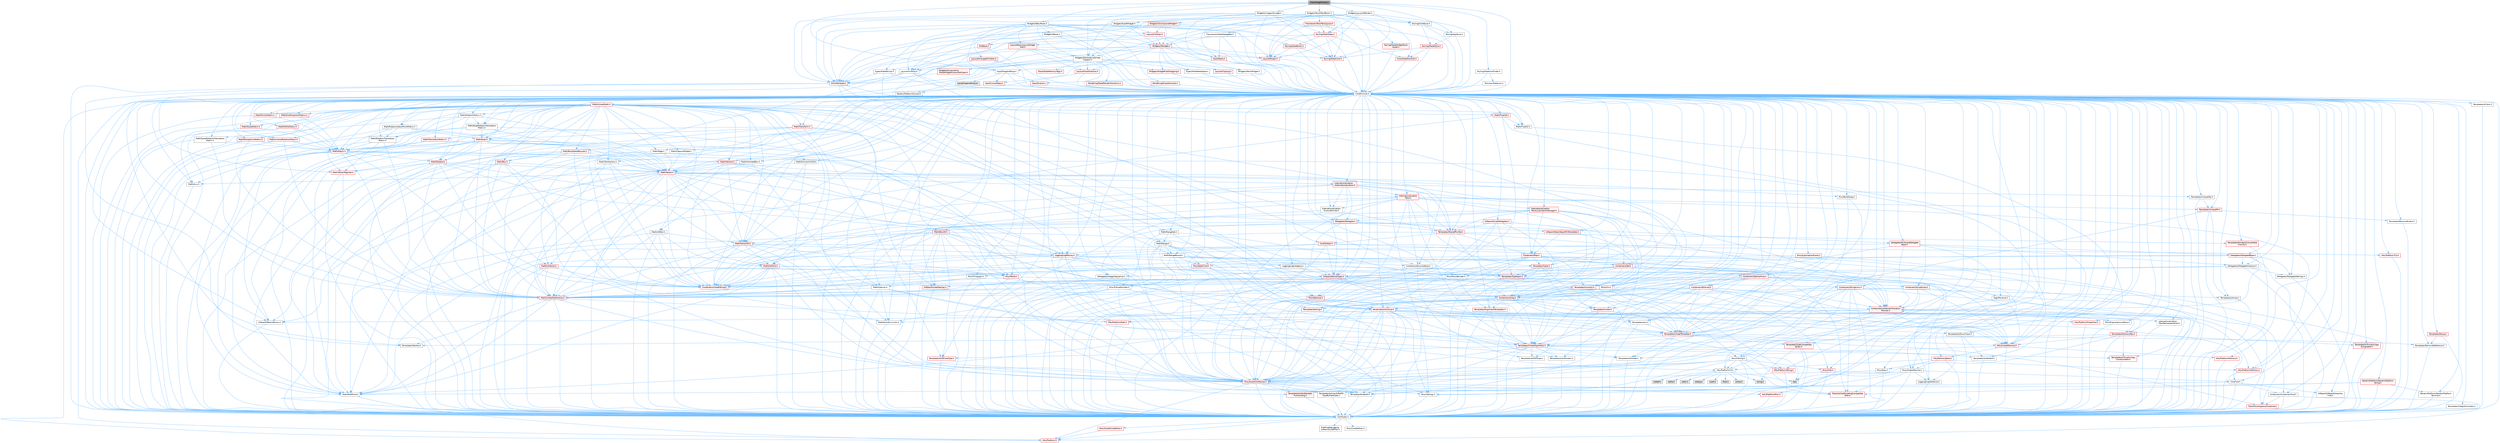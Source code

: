 digraph "ClassDragDropOp.h"
{
 // INTERACTIVE_SVG=YES
 // LATEX_PDF_SIZE
  bgcolor="transparent";
  edge [fontname=Helvetica,fontsize=10,labelfontname=Helvetica,labelfontsize=10];
  node [fontname=Helvetica,fontsize=10,shape=box,height=0.2,width=0.4];
  Node1 [id="Node000001",label="ClassDragDropOp.h",height=0.2,width=0.4,color="gray40", fillcolor="grey60", style="filled", fontcolor="black",tooltip=" "];
  Node1 -> Node2 [id="edge1_Node000001_Node000002",color="steelblue1",style="solid",tooltip=" "];
  Node2 [id="Node000002",label="CoreMinimal.h",height=0.2,width=0.4,color="grey40", fillcolor="white", style="filled",URL="$d7/d67/CoreMinimal_8h.html",tooltip=" "];
  Node2 -> Node3 [id="edge2_Node000002_Node000003",color="steelblue1",style="solid",tooltip=" "];
  Node3 [id="Node000003",label="CoreTypes.h",height=0.2,width=0.4,color="grey40", fillcolor="white", style="filled",URL="$dc/dec/CoreTypes_8h.html",tooltip=" "];
  Node3 -> Node4 [id="edge3_Node000003_Node000004",color="steelblue1",style="solid",tooltip=" "];
  Node4 [id="Node000004",label="HAL/Platform.h",height=0.2,width=0.4,color="red", fillcolor="#FFF0F0", style="filled",URL="$d9/dd0/Platform_8h.html",tooltip=" "];
  Node3 -> Node14 [id="edge4_Node000003_Node000014",color="steelblue1",style="solid",tooltip=" "];
  Node14 [id="Node000014",label="ProfilingDebugging\l/UMemoryDefines.h",height=0.2,width=0.4,color="grey40", fillcolor="white", style="filled",URL="$d2/da2/UMemoryDefines_8h.html",tooltip=" "];
  Node3 -> Node15 [id="edge5_Node000003_Node000015",color="steelblue1",style="solid",tooltip=" "];
  Node15 [id="Node000015",label="Misc/CoreMiscDefines.h",height=0.2,width=0.4,color="red", fillcolor="#FFF0F0", style="filled",URL="$da/d38/CoreMiscDefines_8h.html",tooltip=" "];
  Node15 -> Node4 [id="edge6_Node000015_Node000004",color="steelblue1",style="solid",tooltip=" "];
  Node3 -> Node16 [id="edge7_Node000003_Node000016",color="steelblue1",style="solid",tooltip=" "];
  Node16 [id="Node000016",label="Misc/CoreDefines.h",height=0.2,width=0.4,color="grey40", fillcolor="white", style="filled",URL="$d3/dd2/CoreDefines_8h.html",tooltip=" "];
  Node2 -> Node17 [id="edge8_Node000002_Node000017",color="steelblue1",style="solid",tooltip=" "];
  Node17 [id="Node000017",label="CoreFwd.h",height=0.2,width=0.4,color="grey40", fillcolor="white", style="filled",URL="$d1/d1e/CoreFwd_8h.html",tooltip=" "];
  Node17 -> Node3 [id="edge9_Node000017_Node000003",color="steelblue1",style="solid",tooltip=" "];
  Node17 -> Node18 [id="edge10_Node000017_Node000018",color="steelblue1",style="solid",tooltip=" "];
  Node18 [id="Node000018",label="Containers/ContainersFwd.h",height=0.2,width=0.4,color="grey40", fillcolor="white", style="filled",URL="$d4/d0a/ContainersFwd_8h.html",tooltip=" "];
  Node18 -> Node4 [id="edge11_Node000018_Node000004",color="steelblue1",style="solid",tooltip=" "];
  Node18 -> Node3 [id="edge12_Node000018_Node000003",color="steelblue1",style="solid",tooltip=" "];
  Node18 -> Node19 [id="edge13_Node000018_Node000019",color="steelblue1",style="solid",tooltip=" "];
  Node19 [id="Node000019",label="Traits/IsContiguousContainer.h",height=0.2,width=0.4,color="red", fillcolor="#FFF0F0", style="filled",URL="$d5/d3c/IsContiguousContainer_8h.html",tooltip=" "];
  Node19 -> Node3 [id="edge14_Node000019_Node000003",color="steelblue1",style="solid",tooltip=" "];
  Node17 -> Node22 [id="edge15_Node000017_Node000022",color="steelblue1",style="solid",tooltip=" "];
  Node22 [id="Node000022",label="Math/MathFwd.h",height=0.2,width=0.4,color="grey40", fillcolor="white", style="filled",URL="$d2/d10/MathFwd_8h.html",tooltip=" "];
  Node22 -> Node4 [id="edge16_Node000022_Node000004",color="steelblue1",style="solid",tooltip=" "];
  Node17 -> Node23 [id="edge17_Node000017_Node000023",color="steelblue1",style="solid",tooltip=" "];
  Node23 [id="Node000023",label="UObject/UObjectHierarchy\lFwd.h",height=0.2,width=0.4,color="grey40", fillcolor="white", style="filled",URL="$d3/d13/UObjectHierarchyFwd_8h.html",tooltip=" "];
  Node2 -> Node23 [id="edge18_Node000002_Node000023",color="steelblue1",style="solid",tooltip=" "];
  Node2 -> Node18 [id="edge19_Node000002_Node000018",color="steelblue1",style="solid",tooltip=" "];
  Node2 -> Node24 [id="edge20_Node000002_Node000024",color="steelblue1",style="solid",tooltip=" "];
  Node24 [id="Node000024",label="Misc/VarArgs.h",height=0.2,width=0.4,color="grey40", fillcolor="white", style="filled",URL="$d5/d6f/VarArgs_8h.html",tooltip=" "];
  Node24 -> Node3 [id="edge21_Node000024_Node000003",color="steelblue1",style="solid",tooltip=" "];
  Node2 -> Node25 [id="edge22_Node000002_Node000025",color="steelblue1",style="solid",tooltip=" "];
  Node25 [id="Node000025",label="Logging/LogVerbosity.h",height=0.2,width=0.4,color="grey40", fillcolor="white", style="filled",URL="$d2/d8f/LogVerbosity_8h.html",tooltip=" "];
  Node25 -> Node3 [id="edge23_Node000025_Node000003",color="steelblue1",style="solid",tooltip=" "];
  Node2 -> Node26 [id="edge24_Node000002_Node000026",color="steelblue1",style="solid",tooltip=" "];
  Node26 [id="Node000026",label="Misc/OutputDevice.h",height=0.2,width=0.4,color="grey40", fillcolor="white", style="filled",URL="$d7/d32/OutputDevice_8h.html",tooltip=" "];
  Node26 -> Node17 [id="edge25_Node000026_Node000017",color="steelblue1",style="solid",tooltip=" "];
  Node26 -> Node3 [id="edge26_Node000026_Node000003",color="steelblue1",style="solid",tooltip=" "];
  Node26 -> Node25 [id="edge27_Node000026_Node000025",color="steelblue1",style="solid",tooltip=" "];
  Node26 -> Node24 [id="edge28_Node000026_Node000024",color="steelblue1",style="solid",tooltip=" "];
  Node26 -> Node27 [id="edge29_Node000026_Node000027",color="steelblue1",style="solid",tooltip=" "];
  Node27 [id="Node000027",label="Templates/IsArrayOrRefOf\lTypeByPredicate.h",height=0.2,width=0.4,color="grey40", fillcolor="white", style="filled",URL="$d6/da1/IsArrayOrRefOfTypeByPredicate_8h.html",tooltip=" "];
  Node27 -> Node3 [id="edge30_Node000027_Node000003",color="steelblue1",style="solid",tooltip=" "];
  Node26 -> Node28 [id="edge31_Node000026_Node000028",color="steelblue1",style="solid",tooltip=" "];
  Node28 [id="Node000028",label="Templates/IsValidVariadic\lFunctionArg.h",height=0.2,width=0.4,color="red", fillcolor="#FFF0F0", style="filled",URL="$d0/dc8/IsValidVariadicFunctionArg_8h.html",tooltip=" "];
  Node28 -> Node3 [id="edge32_Node000028_Node000003",color="steelblue1",style="solid",tooltip=" "];
  Node26 -> Node30 [id="edge33_Node000026_Node000030",color="steelblue1",style="solid",tooltip=" "];
  Node30 [id="Node000030",label="Traits/IsCharEncodingCompatible\lWith.h",height=0.2,width=0.4,color="red", fillcolor="#FFF0F0", style="filled",URL="$df/dd1/IsCharEncodingCompatibleWith_8h.html",tooltip=" "];
  Node2 -> Node32 [id="edge34_Node000002_Node000032",color="steelblue1",style="solid",tooltip=" "];
  Node32 [id="Node000032",label="HAL/PlatformCrt.h",height=0.2,width=0.4,color="grey40", fillcolor="white", style="filled",URL="$d8/d75/PlatformCrt_8h.html",tooltip=" "];
  Node32 -> Node33 [id="edge35_Node000032_Node000033",color="steelblue1",style="solid",tooltip=" "];
  Node33 [id="Node000033",label="new",height=0.2,width=0.4,color="grey60", fillcolor="#E0E0E0", style="filled",tooltip=" "];
  Node32 -> Node34 [id="edge36_Node000032_Node000034",color="steelblue1",style="solid",tooltip=" "];
  Node34 [id="Node000034",label="wchar.h",height=0.2,width=0.4,color="grey60", fillcolor="#E0E0E0", style="filled",tooltip=" "];
  Node32 -> Node35 [id="edge37_Node000032_Node000035",color="steelblue1",style="solid",tooltip=" "];
  Node35 [id="Node000035",label="stddef.h",height=0.2,width=0.4,color="grey60", fillcolor="#E0E0E0", style="filled",tooltip=" "];
  Node32 -> Node36 [id="edge38_Node000032_Node000036",color="steelblue1",style="solid",tooltip=" "];
  Node36 [id="Node000036",label="stdlib.h",height=0.2,width=0.4,color="grey60", fillcolor="#E0E0E0", style="filled",tooltip=" "];
  Node32 -> Node37 [id="edge39_Node000032_Node000037",color="steelblue1",style="solid",tooltip=" "];
  Node37 [id="Node000037",label="stdio.h",height=0.2,width=0.4,color="grey60", fillcolor="#E0E0E0", style="filled",tooltip=" "];
  Node32 -> Node38 [id="edge40_Node000032_Node000038",color="steelblue1",style="solid",tooltip=" "];
  Node38 [id="Node000038",label="stdarg.h",height=0.2,width=0.4,color="grey60", fillcolor="#E0E0E0", style="filled",tooltip=" "];
  Node32 -> Node39 [id="edge41_Node000032_Node000039",color="steelblue1",style="solid",tooltip=" "];
  Node39 [id="Node000039",label="math.h",height=0.2,width=0.4,color="grey60", fillcolor="#E0E0E0", style="filled",tooltip=" "];
  Node32 -> Node40 [id="edge42_Node000032_Node000040",color="steelblue1",style="solid",tooltip=" "];
  Node40 [id="Node000040",label="float.h",height=0.2,width=0.4,color="grey60", fillcolor="#E0E0E0", style="filled",tooltip=" "];
  Node32 -> Node41 [id="edge43_Node000032_Node000041",color="steelblue1",style="solid",tooltip=" "];
  Node41 [id="Node000041",label="string.h",height=0.2,width=0.4,color="grey60", fillcolor="#E0E0E0", style="filled",tooltip=" "];
  Node2 -> Node42 [id="edge44_Node000002_Node000042",color="steelblue1",style="solid",tooltip=" "];
  Node42 [id="Node000042",label="HAL/PlatformMisc.h",height=0.2,width=0.4,color="red", fillcolor="#FFF0F0", style="filled",URL="$d0/df5/PlatformMisc_8h.html",tooltip=" "];
  Node42 -> Node3 [id="edge45_Node000042_Node000003",color="steelblue1",style="solid",tooltip=" "];
  Node2 -> Node61 [id="edge46_Node000002_Node000061",color="steelblue1",style="solid",tooltip=" "];
  Node61 [id="Node000061",label="Misc/AssertionMacros.h",height=0.2,width=0.4,color="red", fillcolor="#FFF0F0", style="filled",URL="$d0/dfa/AssertionMacros_8h.html",tooltip=" "];
  Node61 -> Node3 [id="edge47_Node000061_Node000003",color="steelblue1",style="solid",tooltip=" "];
  Node61 -> Node4 [id="edge48_Node000061_Node000004",color="steelblue1",style="solid",tooltip=" "];
  Node61 -> Node42 [id="edge49_Node000061_Node000042",color="steelblue1",style="solid",tooltip=" "];
  Node61 -> Node62 [id="edge50_Node000061_Node000062",color="steelblue1",style="solid",tooltip=" "];
  Node62 [id="Node000062",label="Templates/EnableIf.h",height=0.2,width=0.4,color="grey40", fillcolor="white", style="filled",URL="$d7/d60/EnableIf_8h.html",tooltip=" "];
  Node62 -> Node3 [id="edge51_Node000062_Node000003",color="steelblue1",style="solid",tooltip=" "];
  Node61 -> Node27 [id="edge52_Node000061_Node000027",color="steelblue1",style="solid",tooltip=" "];
  Node61 -> Node28 [id="edge53_Node000061_Node000028",color="steelblue1",style="solid",tooltip=" "];
  Node61 -> Node30 [id="edge54_Node000061_Node000030",color="steelblue1",style="solid",tooltip=" "];
  Node61 -> Node24 [id="edge55_Node000061_Node000024",color="steelblue1",style="solid",tooltip=" "];
  Node2 -> Node70 [id="edge56_Node000002_Node000070",color="steelblue1",style="solid",tooltip=" "];
  Node70 [id="Node000070",label="Templates/IsPointer.h",height=0.2,width=0.4,color="grey40", fillcolor="white", style="filled",URL="$d7/d05/IsPointer_8h.html",tooltip=" "];
  Node70 -> Node3 [id="edge57_Node000070_Node000003",color="steelblue1",style="solid",tooltip=" "];
  Node2 -> Node71 [id="edge58_Node000002_Node000071",color="steelblue1",style="solid",tooltip=" "];
  Node71 [id="Node000071",label="HAL/PlatformMemory.h",height=0.2,width=0.4,color="red", fillcolor="#FFF0F0", style="filled",URL="$de/d68/PlatformMemory_8h.html",tooltip=" "];
  Node71 -> Node3 [id="edge59_Node000071_Node000003",color="steelblue1",style="solid",tooltip=" "];
  Node2 -> Node54 [id="edge60_Node000002_Node000054",color="steelblue1",style="solid",tooltip=" "];
  Node54 [id="Node000054",label="HAL/PlatformAtomics.h",height=0.2,width=0.4,color="red", fillcolor="#FFF0F0", style="filled",URL="$d3/d36/PlatformAtomics_8h.html",tooltip=" "];
  Node54 -> Node3 [id="edge61_Node000054_Node000003",color="steelblue1",style="solid",tooltip=" "];
  Node2 -> Node76 [id="edge62_Node000002_Node000076",color="steelblue1",style="solid",tooltip=" "];
  Node76 [id="Node000076",label="Misc/Exec.h",height=0.2,width=0.4,color="grey40", fillcolor="white", style="filled",URL="$de/ddb/Exec_8h.html",tooltip=" "];
  Node76 -> Node3 [id="edge63_Node000076_Node000003",color="steelblue1",style="solid",tooltip=" "];
  Node76 -> Node61 [id="edge64_Node000076_Node000061",color="steelblue1",style="solid",tooltip=" "];
  Node2 -> Node77 [id="edge65_Node000002_Node000077",color="steelblue1",style="solid",tooltip=" "];
  Node77 [id="Node000077",label="HAL/MemoryBase.h",height=0.2,width=0.4,color="red", fillcolor="#FFF0F0", style="filled",URL="$d6/d9f/MemoryBase_8h.html",tooltip=" "];
  Node77 -> Node3 [id="edge66_Node000077_Node000003",color="steelblue1",style="solid",tooltip=" "];
  Node77 -> Node54 [id="edge67_Node000077_Node000054",color="steelblue1",style="solid",tooltip=" "];
  Node77 -> Node32 [id="edge68_Node000077_Node000032",color="steelblue1",style="solid",tooltip=" "];
  Node77 -> Node76 [id="edge69_Node000077_Node000076",color="steelblue1",style="solid",tooltip=" "];
  Node77 -> Node26 [id="edge70_Node000077_Node000026",color="steelblue1",style="solid",tooltip=" "];
  Node2 -> Node87 [id="edge71_Node000002_Node000087",color="steelblue1",style="solid",tooltip=" "];
  Node87 [id="Node000087",label="HAL/UnrealMemory.h",height=0.2,width=0.4,color="red", fillcolor="#FFF0F0", style="filled",URL="$d9/d96/UnrealMemory_8h.html",tooltip=" "];
  Node87 -> Node3 [id="edge72_Node000087_Node000003",color="steelblue1",style="solid",tooltip=" "];
  Node87 -> Node77 [id="edge73_Node000087_Node000077",color="steelblue1",style="solid",tooltip=" "];
  Node87 -> Node71 [id="edge74_Node000087_Node000071",color="steelblue1",style="solid",tooltip=" "];
  Node87 -> Node70 [id="edge75_Node000087_Node000070",color="steelblue1",style="solid",tooltip=" "];
  Node2 -> Node89 [id="edge76_Node000002_Node000089",color="steelblue1",style="solid",tooltip=" "];
  Node89 [id="Node000089",label="Templates/IsArithmetic.h",height=0.2,width=0.4,color="grey40", fillcolor="white", style="filled",URL="$d2/d5d/IsArithmetic_8h.html",tooltip=" "];
  Node89 -> Node3 [id="edge77_Node000089_Node000003",color="steelblue1",style="solid",tooltip=" "];
  Node2 -> Node83 [id="edge78_Node000002_Node000083",color="steelblue1",style="solid",tooltip=" "];
  Node83 [id="Node000083",label="Templates/AndOrNot.h",height=0.2,width=0.4,color="grey40", fillcolor="white", style="filled",URL="$db/d0a/AndOrNot_8h.html",tooltip=" "];
  Node83 -> Node3 [id="edge79_Node000083_Node000003",color="steelblue1",style="solid",tooltip=" "];
  Node2 -> Node90 [id="edge80_Node000002_Node000090",color="steelblue1",style="solid",tooltip=" "];
  Node90 [id="Node000090",label="Templates/IsPODType.h",height=0.2,width=0.4,color="grey40", fillcolor="white", style="filled",URL="$d7/db1/IsPODType_8h.html",tooltip=" "];
  Node90 -> Node3 [id="edge81_Node000090_Node000003",color="steelblue1",style="solid",tooltip=" "];
  Node2 -> Node91 [id="edge82_Node000002_Node000091",color="steelblue1",style="solid",tooltip=" "];
  Node91 [id="Node000091",label="Templates/IsUECoreType.h",height=0.2,width=0.4,color="red", fillcolor="#FFF0F0", style="filled",URL="$d1/db8/IsUECoreType_8h.html",tooltip=" "];
  Node91 -> Node3 [id="edge83_Node000091_Node000003",color="steelblue1",style="solid",tooltip=" "];
  Node2 -> Node84 [id="edge84_Node000002_Node000084",color="steelblue1",style="solid",tooltip=" "];
  Node84 [id="Node000084",label="Templates/IsTriviallyCopy\lConstructible.h",height=0.2,width=0.4,color="red", fillcolor="#FFF0F0", style="filled",URL="$d3/d78/IsTriviallyCopyConstructible_8h.html",tooltip=" "];
  Node84 -> Node3 [id="edge85_Node000084_Node000003",color="steelblue1",style="solid",tooltip=" "];
  Node2 -> Node92 [id="edge86_Node000002_Node000092",color="steelblue1",style="solid",tooltip=" "];
  Node92 [id="Node000092",label="Templates/UnrealTypeTraits.h",height=0.2,width=0.4,color="red", fillcolor="#FFF0F0", style="filled",URL="$d2/d2d/UnrealTypeTraits_8h.html",tooltip=" "];
  Node92 -> Node3 [id="edge87_Node000092_Node000003",color="steelblue1",style="solid",tooltip=" "];
  Node92 -> Node70 [id="edge88_Node000092_Node000070",color="steelblue1",style="solid",tooltip=" "];
  Node92 -> Node61 [id="edge89_Node000092_Node000061",color="steelblue1",style="solid",tooltip=" "];
  Node92 -> Node83 [id="edge90_Node000092_Node000083",color="steelblue1",style="solid",tooltip=" "];
  Node92 -> Node62 [id="edge91_Node000092_Node000062",color="steelblue1",style="solid",tooltip=" "];
  Node92 -> Node89 [id="edge92_Node000092_Node000089",color="steelblue1",style="solid",tooltip=" "];
  Node92 -> Node90 [id="edge93_Node000092_Node000090",color="steelblue1",style="solid",tooltip=" "];
  Node92 -> Node91 [id="edge94_Node000092_Node000091",color="steelblue1",style="solid",tooltip=" "];
  Node92 -> Node84 [id="edge95_Node000092_Node000084",color="steelblue1",style="solid",tooltip=" "];
  Node2 -> Node62 [id="edge96_Node000002_Node000062",color="steelblue1",style="solid",tooltip=" "];
  Node2 -> Node94 [id="edge97_Node000002_Node000094",color="steelblue1",style="solid",tooltip=" "];
  Node94 [id="Node000094",label="Templates/RemoveReference.h",height=0.2,width=0.4,color="grey40", fillcolor="white", style="filled",URL="$da/dbe/RemoveReference_8h.html",tooltip=" "];
  Node94 -> Node3 [id="edge98_Node000094_Node000003",color="steelblue1",style="solid",tooltip=" "];
  Node2 -> Node95 [id="edge99_Node000002_Node000095",color="steelblue1",style="solid",tooltip=" "];
  Node95 [id="Node000095",label="Templates/IntegralConstant.h",height=0.2,width=0.4,color="grey40", fillcolor="white", style="filled",URL="$db/d1b/IntegralConstant_8h.html",tooltip=" "];
  Node95 -> Node3 [id="edge100_Node000095_Node000003",color="steelblue1",style="solid",tooltip=" "];
  Node2 -> Node96 [id="edge101_Node000002_Node000096",color="steelblue1",style="solid",tooltip=" "];
  Node96 [id="Node000096",label="Templates/IsClass.h",height=0.2,width=0.4,color="grey40", fillcolor="white", style="filled",URL="$db/dcb/IsClass_8h.html",tooltip=" "];
  Node96 -> Node3 [id="edge102_Node000096_Node000003",color="steelblue1",style="solid",tooltip=" "];
  Node2 -> Node97 [id="edge103_Node000002_Node000097",color="steelblue1",style="solid",tooltip=" "];
  Node97 [id="Node000097",label="Templates/TypeCompatible\lBytes.h",height=0.2,width=0.4,color="red", fillcolor="#FFF0F0", style="filled",URL="$df/d0a/TypeCompatibleBytes_8h.html",tooltip=" "];
  Node97 -> Node3 [id="edge104_Node000097_Node000003",color="steelblue1",style="solid",tooltip=" "];
  Node97 -> Node41 [id="edge105_Node000097_Node000041",color="steelblue1",style="solid",tooltip=" "];
  Node97 -> Node33 [id="edge106_Node000097_Node000033",color="steelblue1",style="solid",tooltip=" "];
  Node2 -> Node19 [id="edge107_Node000002_Node000019",color="steelblue1",style="solid",tooltip=" "];
  Node2 -> Node98 [id="edge108_Node000002_Node000098",color="steelblue1",style="solid",tooltip=" "];
  Node98 [id="Node000098",label="Templates/UnrealTemplate.h",height=0.2,width=0.4,color="red", fillcolor="#FFF0F0", style="filled",URL="$d4/d24/UnrealTemplate_8h.html",tooltip=" "];
  Node98 -> Node3 [id="edge109_Node000098_Node000003",color="steelblue1",style="solid",tooltip=" "];
  Node98 -> Node70 [id="edge110_Node000098_Node000070",color="steelblue1",style="solid",tooltip=" "];
  Node98 -> Node87 [id="edge111_Node000098_Node000087",color="steelblue1",style="solid",tooltip=" "];
  Node98 -> Node92 [id="edge112_Node000098_Node000092",color="steelblue1",style="solid",tooltip=" "];
  Node98 -> Node94 [id="edge113_Node000098_Node000094",color="steelblue1",style="solid",tooltip=" "];
  Node98 -> Node97 [id="edge114_Node000098_Node000097",color="steelblue1",style="solid",tooltip=" "];
  Node98 -> Node65 [id="edge115_Node000098_Node000065",color="steelblue1",style="solid",tooltip=" "];
  Node65 [id="Node000065",label="Templates/Identity.h",height=0.2,width=0.4,color="grey40", fillcolor="white", style="filled",URL="$d0/dd5/Identity_8h.html",tooltip=" "];
  Node98 -> Node19 [id="edge116_Node000098_Node000019",color="steelblue1",style="solid",tooltip=" "];
  Node2 -> Node47 [id="edge117_Node000002_Node000047",color="steelblue1",style="solid",tooltip=" "];
  Node47 [id="Node000047",label="Math/NumericLimits.h",height=0.2,width=0.4,color="grey40", fillcolor="white", style="filled",URL="$df/d1b/NumericLimits_8h.html",tooltip=" "];
  Node47 -> Node3 [id="edge118_Node000047_Node000003",color="steelblue1",style="solid",tooltip=" "];
  Node2 -> Node102 [id="edge119_Node000002_Node000102",color="steelblue1",style="solid",tooltip=" "];
  Node102 [id="Node000102",label="HAL/PlatformMath.h",height=0.2,width=0.4,color="red", fillcolor="#FFF0F0", style="filled",URL="$dc/d53/PlatformMath_8h.html",tooltip=" "];
  Node102 -> Node3 [id="edge120_Node000102_Node000003",color="steelblue1",style="solid",tooltip=" "];
  Node2 -> Node85 [id="edge121_Node000002_Node000085",color="steelblue1",style="solid",tooltip=" "];
  Node85 [id="Node000085",label="Templates/IsTriviallyCopy\lAssignable.h",height=0.2,width=0.4,color="red", fillcolor="#FFF0F0", style="filled",URL="$d2/df2/IsTriviallyCopyAssignable_8h.html",tooltip=" "];
  Node85 -> Node3 [id="edge122_Node000085_Node000003",color="steelblue1",style="solid",tooltip=" "];
  Node2 -> Node110 [id="edge123_Node000002_Node000110",color="steelblue1",style="solid",tooltip=" "];
  Node110 [id="Node000110",label="Templates/MemoryOps.h",height=0.2,width=0.4,color="red", fillcolor="#FFF0F0", style="filled",URL="$db/dea/MemoryOps_8h.html",tooltip=" "];
  Node110 -> Node3 [id="edge124_Node000110_Node000003",color="steelblue1",style="solid",tooltip=" "];
  Node110 -> Node87 [id="edge125_Node000110_Node000087",color="steelblue1",style="solid",tooltip=" "];
  Node110 -> Node85 [id="edge126_Node000110_Node000085",color="steelblue1",style="solid",tooltip=" "];
  Node110 -> Node84 [id="edge127_Node000110_Node000084",color="steelblue1",style="solid",tooltip=" "];
  Node110 -> Node92 [id="edge128_Node000110_Node000092",color="steelblue1",style="solid",tooltip=" "];
  Node110 -> Node33 [id="edge129_Node000110_Node000033",color="steelblue1",style="solid",tooltip=" "];
  Node2 -> Node111 [id="edge130_Node000002_Node000111",color="steelblue1",style="solid",tooltip=" "];
  Node111 [id="Node000111",label="Containers/ContainerAllocation\lPolicies.h",height=0.2,width=0.4,color="red", fillcolor="#FFF0F0", style="filled",URL="$d7/dff/ContainerAllocationPolicies_8h.html",tooltip=" "];
  Node111 -> Node3 [id="edge131_Node000111_Node000003",color="steelblue1",style="solid",tooltip=" "];
  Node111 -> Node111 [id="edge132_Node000111_Node000111",color="steelblue1",style="solid",tooltip=" "];
  Node111 -> Node102 [id="edge133_Node000111_Node000102",color="steelblue1",style="solid",tooltip=" "];
  Node111 -> Node87 [id="edge134_Node000111_Node000087",color="steelblue1",style="solid",tooltip=" "];
  Node111 -> Node47 [id="edge135_Node000111_Node000047",color="steelblue1",style="solid",tooltip=" "];
  Node111 -> Node61 [id="edge136_Node000111_Node000061",color="steelblue1",style="solid",tooltip=" "];
  Node111 -> Node110 [id="edge137_Node000111_Node000110",color="steelblue1",style="solid",tooltip=" "];
  Node111 -> Node97 [id="edge138_Node000111_Node000097",color="steelblue1",style="solid",tooltip=" "];
  Node2 -> Node114 [id="edge139_Node000002_Node000114",color="steelblue1",style="solid",tooltip=" "];
  Node114 [id="Node000114",label="Templates/IsEnumClass.h",height=0.2,width=0.4,color="grey40", fillcolor="white", style="filled",URL="$d7/d15/IsEnumClass_8h.html",tooltip=" "];
  Node114 -> Node3 [id="edge140_Node000114_Node000003",color="steelblue1",style="solid",tooltip=" "];
  Node114 -> Node83 [id="edge141_Node000114_Node000083",color="steelblue1",style="solid",tooltip=" "];
  Node2 -> Node115 [id="edge142_Node000002_Node000115",color="steelblue1",style="solid",tooltip=" "];
  Node115 [id="Node000115",label="HAL/PlatformProperties.h",height=0.2,width=0.4,color="red", fillcolor="#FFF0F0", style="filled",URL="$d9/db0/PlatformProperties_8h.html",tooltip=" "];
  Node115 -> Node3 [id="edge143_Node000115_Node000003",color="steelblue1",style="solid",tooltip=" "];
  Node2 -> Node118 [id="edge144_Node000002_Node000118",color="steelblue1",style="solid",tooltip=" "];
  Node118 [id="Node000118",label="Misc/EngineVersionBase.h",height=0.2,width=0.4,color="grey40", fillcolor="white", style="filled",URL="$d5/d2b/EngineVersionBase_8h.html",tooltip=" "];
  Node118 -> Node3 [id="edge145_Node000118_Node000003",color="steelblue1",style="solid",tooltip=" "];
  Node2 -> Node119 [id="edge146_Node000002_Node000119",color="steelblue1",style="solid",tooltip=" "];
  Node119 [id="Node000119",label="Internationalization\l/TextNamespaceFwd.h",height=0.2,width=0.4,color="grey40", fillcolor="white", style="filled",URL="$d8/d97/TextNamespaceFwd_8h.html",tooltip=" "];
  Node119 -> Node3 [id="edge147_Node000119_Node000003",color="steelblue1",style="solid",tooltip=" "];
  Node2 -> Node120 [id="edge148_Node000002_Node000120",color="steelblue1",style="solid",tooltip=" "];
  Node120 [id="Node000120",label="Serialization/Archive.h",height=0.2,width=0.4,color="red", fillcolor="#FFF0F0", style="filled",URL="$d7/d3b/Archive_8h.html",tooltip=" "];
  Node120 -> Node17 [id="edge149_Node000120_Node000017",color="steelblue1",style="solid",tooltip=" "];
  Node120 -> Node3 [id="edge150_Node000120_Node000003",color="steelblue1",style="solid",tooltip=" "];
  Node120 -> Node115 [id="edge151_Node000120_Node000115",color="steelblue1",style="solid",tooltip=" "];
  Node120 -> Node119 [id="edge152_Node000120_Node000119",color="steelblue1",style="solid",tooltip=" "];
  Node120 -> Node22 [id="edge153_Node000120_Node000022",color="steelblue1",style="solid",tooltip=" "];
  Node120 -> Node61 [id="edge154_Node000120_Node000061",color="steelblue1",style="solid",tooltip=" "];
  Node120 -> Node118 [id="edge155_Node000120_Node000118",color="steelblue1",style="solid",tooltip=" "];
  Node120 -> Node24 [id="edge156_Node000120_Node000024",color="steelblue1",style="solid",tooltip=" "];
  Node120 -> Node62 [id="edge157_Node000120_Node000062",color="steelblue1",style="solid",tooltip=" "];
  Node120 -> Node27 [id="edge158_Node000120_Node000027",color="steelblue1",style="solid",tooltip=" "];
  Node120 -> Node114 [id="edge159_Node000120_Node000114",color="steelblue1",style="solid",tooltip=" "];
  Node120 -> Node28 [id="edge160_Node000120_Node000028",color="steelblue1",style="solid",tooltip=" "];
  Node120 -> Node98 [id="edge161_Node000120_Node000098",color="steelblue1",style="solid",tooltip=" "];
  Node120 -> Node30 [id="edge162_Node000120_Node000030",color="steelblue1",style="solid",tooltip=" "];
  Node120 -> Node123 [id="edge163_Node000120_Node000123",color="steelblue1",style="solid",tooltip=" "];
  Node123 [id="Node000123",label="UObject/ObjectVersion.h",height=0.2,width=0.4,color="grey40", fillcolor="white", style="filled",URL="$da/d63/ObjectVersion_8h.html",tooltip=" "];
  Node123 -> Node3 [id="edge164_Node000123_Node000003",color="steelblue1",style="solid",tooltip=" "];
  Node2 -> Node124 [id="edge165_Node000002_Node000124",color="steelblue1",style="solid",tooltip=" "];
  Node124 [id="Node000124",label="Templates/Less.h",height=0.2,width=0.4,color="grey40", fillcolor="white", style="filled",URL="$de/dc8/Less_8h.html",tooltip=" "];
  Node124 -> Node3 [id="edge166_Node000124_Node000003",color="steelblue1",style="solid",tooltip=" "];
  Node124 -> Node98 [id="edge167_Node000124_Node000098",color="steelblue1",style="solid",tooltip=" "];
  Node2 -> Node125 [id="edge168_Node000002_Node000125",color="steelblue1",style="solid",tooltip=" "];
  Node125 [id="Node000125",label="Templates/Sorting.h",height=0.2,width=0.4,color="red", fillcolor="#FFF0F0", style="filled",URL="$d3/d9e/Sorting_8h.html",tooltip=" "];
  Node125 -> Node3 [id="edge169_Node000125_Node000003",color="steelblue1",style="solid",tooltip=" "];
  Node125 -> Node102 [id="edge170_Node000125_Node000102",color="steelblue1",style="solid",tooltip=" "];
  Node125 -> Node124 [id="edge171_Node000125_Node000124",color="steelblue1",style="solid",tooltip=" "];
  Node2 -> Node136 [id="edge172_Node000002_Node000136",color="steelblue1",style="solid",tooltip=" "];
  Node136 [id="Node000136",label="Misc/Char.h",height=0.2,width=0.4,color="red", fillcolor="#FFF0F0", style="filled",URL="$d0/d58/Char_8h.html",tooltip=" "];
  Node136 -> Node3 [id="edge173_Node000136_Node000003",color="steelblue1",style="solid",tooltip=" "];
  Node2 -> Node139 [id="edge174_Node000002_Node000139",color="steelblue1",style="solid",tooltip=" "];
  Node139 [id="Node000139",label="GenericPlatform/GenericPlatform\lStricmp.h",height=0.2,width=0.4,color="grey40", fillcolor="white", style="filled",URL="$d2/d86/GenericPlatformStricmp_8h.html",tooltip=" "];
  Node139 -> Node3 [id="edge175_Node000139_Node000003",color="steelblue1",style="solid",tooltip=" "];
  Node2 -> Node140 [id="edge176_Node000002_Node000140",color="steelblue1",style="solid",tooltip=" "];
  Node140 [id="Node000140",label="GenericPlatform/GenericPlatform\lString.h",height=0.2,width=0.4,color="red", fillcolor="#FFF0F0", style="filled",URL="$dd/d20/GenericPlatformString_8h.html",tooltip=" "];
  Node140 -> Node3 [id="edge177_Node000140_Node000003",color="steelblue1",style="solid",tooltip=" "];
  Node140 -> Node139 [id="edge178_Node000140_Node000139",color="steelblue1",style="solid",tooltip=" "];
  Node140 -> Node62 [id="edge179_Node000140_Node000062",color="steelblue1",style="solid",tooltip=" "];
  Node140 -> Node30 [id="edge180_Node000140_Node000030",color="steelblue1",style="solid",tooltip=" "];
  Node2 -> Node73 [id="edge181_Node000002_Node000073",color="steelblue1",style="solid",tooltip=" "];
  Node73 [id="Node000073",label="HAL/PlatformString.h",height=0.2,width=0.4,color="red", fillcolor="#FFF0F0", style="filled",URL="$db/db5/PlatformString_8h.html",tooltip=" "];
  Node73 -> Node3 [id="edge182_Node000073_Node000003",color="steelblue1",style="solid",tooltip=" "];
  Node2 -> Node143 [id="edge183_Node000002_Node000143",color="steelblue1",style="solid",tooltip=" "];
  Node143 [id="Node000143",label="Misc/CString.h",height=0.2,width=0.4,color="grey40", fillcolor="white", style="filled",URL="$d2/d49/CString_8h.html",tooltip=" "];
  Node143 -> Node3 [id="edge184_Node000143_Node000003",color="steelblue1",style="solid",tooltip=" "];
  Node143 -> Node32 [id="edge185_Node000143_Node000032",color="steelblue1",style="solid",tooltip=" "];
  Node143 -> Node73 [id="edge186_Node000143_Node000073",color="steelblue1",style="solid",tooltip=" "];
  Node143 -> Node61 [id="edge187_Node000143_Node000061",color="steelblue1",style="solid",tooltip=" "];
  Node143 -> Node136 [id="edge188_Node000143_Node000136",color="steelblue1",style="solid",tooltip=" "];
  Node143 -> Node24 [id="edge189_Node000143_Node000024",color="steelblue1",style="solid",tooltip=" "];
  Node143 -> Node27 [id="edge190_Node000143_Node000027",color="steelblue1",style="solid",tooltip=" "];
  Node143 -> Node28 [id="edge191_Node000143_Node000028",color="steelblue1",style="solid",tooltip=" "];
  Node143 -> Node30 [id="edge192_Node000143_Node000030",color="steelblue1",style="solid",tooltip=" "];
  Node2 -> Node144 [id="edge193_Node000002_Node000144",color="steelblue1",style="solid",tooltip=" "];
  Node144 [id="Node000144",label="Misc/Crc.h",height=0.2,width=0.4,color="red", fillcolor="#FFF0F0", style="filled",URL="$d4/dd2/Crc_8h.html",tooltip=" "];
  Node144 -> Node3 [id="edge194_Node000144_Node000003",color="steelblue1",style="solid",tooltip=" "];
  Node144 -> Node73 [id="edge195_Node000144_Node000073",color="steelblue1",style="solid",tooltip=" "];
  Node144 -> Node61 [id="edge196_Node000144_Node000061",color="steelblue1",style="solid",tooltip=" "];
  Node144 -> Node143 [id="edge197_Node000144_Node000143",color="steelblue1",style="solid",tooltip=" "];
  Node144 -> Node136 [id="edge198_Node000144_Node000136",color="steelblue1",style="solid",tooltip=" "];
  Node144 -> Node92 [id="edge199_Node000144_Node000092",color="steelblue1",style="solid",tooltip=" "];
  Node2 -> Node135 [id="edge200_Node000002_Node000135",color="steelblue1",style="solid",tooltip=" "];
  Node135 [id="Node000135",label="Math/UnrealMathUtility.h",height=0.2,width=0.4,color="red", fillcolor="#FFF0F0", style="filled",URL="$db/db8/UnrealMathUtility_8h.html",tooltip=" "];
  Node135 -> Node3 [id="edge201_Node000135_Node000003",color="steelblue1",style="solid",tooltip=" "];
  Node135 -> Node61 [id="edge202_Node000135_Node000061",color="steelblue1",style="solid",tooltip=" "];
  Node135 -> Node102 [id="edge203_Node000135_Node000102",color="steelblue1",style="solid",tooltip=" "];
  Node135 -> Node22 [id="edge204_Node000135_Node000022",color="steelblue1",style="solid",tooltip=" "];
  Node135 -> Node65 [id="edge205_Node000135_Node000065",color="steelblue1",style="solid",tooltip=" "];
  Node2 -> Node145 [id="edge206_Node000002_Node000145",color="steelblue1",style="solid",tooltip=" "];
  Node145 [id="Node000145",label="Containers/UnrealString.h",height=0.2,width=0.4,color="red", fillcolor="#FFF0F0", style="filled",URL="$d5/dba/UnrealString_8h.html",tooltip=" "];
  Node2 -> Node149 [id="edge207_Node000002_Node000149",color="steelblue1",style="solid",tooltip=" "];
  Node149 [id="Node000149",label="Containers/Array.h",height=0.2,width=0.4,color="red", fillcolor="#FFF0F0", style="filled",URL="$df/dd0/Array_8h.html",tooltip=" "];
  Node149 -> Node3 [id="edge208_Node000149_Node000003",color="steelblue1",style="solid",tooltip=" "];
  Node149 -> Node61 [id="edge209_Node000149_Node000061",color="steelblue1",style="solid",tooltip=" "];
  Node149 -> Node87 [id="edge210_Node000149_Node000087",color="steelblue1",style="solid",tooltip=" "];
  Node149 -> Node92 [id="edge211_Node000149_Node000092",color="steelblue1",style="solid",tooltip=" "];
  Node149 -> Node98 [id="edge212_Node000149_Node000098",color="steelblue1",style="solid",tooltip=" "];
  Node149 -> Node111 [id="edge213_Node000149_Node000111",color="steelblue1",style="solid",tooltip=" "];
  Node149 -> Node120 [id="edge214_Node000149_Node000120",color="steelblue1",style="solid",tooltip=" "];
  Node149 -> Node128 [id="edge215_Node000149_Node000128",color="steelblue1",style="solid",tooltip=" "];
  Node128 [id="Node000128",label="Templates/Invoke.h",height=0.2,width=0.4,color="red", fillcolor="#FFF0F0", style="filled",URL="$d7/deb/Invoke_8h.html",tooltip=" "];
  Node128 -> Node3 [id="edge216_Node000128_Node000003",color="steelblue1",style="solid",tooltip=" "];
  Node128 -> Node98 [id="edge217_Node000128_Node000098",color="steelblue1",style="solid",tooltip=" "];
  Node149 -> Node124 [id="edge218_Node000149_Node000124",color="steelblue1",style="solid",tooltip=" "];
  Node149 -> Node125 [id="edge219_Node000149_Node000125",color="steelblue1",style="solid",tooltip=" "];
  Node149 -> Node172 [id="edge220_Node000149_Node000172",color="steelblue1",style="solid",tooltip=" "];
  Node172 [id="Node000172",label="Templates/AlignmentTemplates.h",height=0.2,width=0.4,color="red", fillcolor="#FFF0F0", style="filled",URL="$dd/d32/AlignmentTemplates_8h.html",tooltip=" "];
  Node172 -> Node3 [id="edge221_Node000172_Node000003",color="steelblue1",style="solid",tooltip=" "];
  Node172 -> Node70 [id="edge222_Node000172_Node000070",color="steelblue1",style="solid",tooltip=" "];
  Node2 -> Node173 [id="edge223_Node000002_Node000173",color="steelblue1",style="solid",tooltip=" "];
  Node173 [id="Node000173",label="Misc/FrameNumber.h",height=0.2,width=0.4,color="grey40", fillcolor="white", style="filled",URL="$dd/dbd/FrameNumber_8h.html",tooltip=" "];
  Node173 -> Node3 [id="edge224_Node000173_Node000003",color="steelblue1",style="solid",tooltip=" "];
  Node173 -> Node47 [id="edge225_Node000173_Node000047",color="steelblue1",style="solid",tooltip=" "];
  Node173 -> Node135 [id="edge226_Node000173_Node000135",color="steelblue1",style="solid",tooltip=" "];
  Node173 -> Node62 [id="edge227_Node000173_Node000062",color="steelblue1",style="solid",tooltip=" "];
  Node173 -> Node92 [id="edge228_Node000173_Node000092",color="steelblue1",style="solid",tooltip=" "];
  Node2 -> Node174 [id="edge229_Node000002_Node000174",color="steelblue1",style="solid",tooltip=" "];
  Node174 [id="Node000174",label="Misc/Timespan.h",height=0.2,width=0.4,color="grey40", fillcolor="white", style="filled",URL="$da/dd9/Timespan_8h.html",tooltip=" "];
  Node174 -> Node3 [id="edge230_Node000174_Node000003",color="steelblue1",style="solid",tooltip=" "];
  Node174 -> Node175 [id="edge231_Node000174_Node000175",color="steelblue1",style="solid",tooltip=" "];
  Node175 [id="Node000175",label="Math/Interval.h",height=0.2,width=0.4,color="grey40", fillcolor="white", style="filled",URL="$d1/d55/Interval_8h.html",tooltip=" "];
  Node175 -> Node3 [id="edge232_Node000175_Node000003",color="steelblue1",style="solid",tooltip=" "];
  Node175 -> Node89 [id="edge233_Node000175_Node000089",color="steelblue1",style="solid",tooltip=" "];
  Node175 -> Node92 [id="edge234_Node000175_Node000092",color="steelblue1",style="solid",tooltip=" "];
  Node175 -> Node47 [id="edge235_Node000175_Node000047",color="steelblue1",style="solid",tooltip=" "];
  Node175 -> Node135 [id="edge236_Node000175_Node000135",color="steelblue1",style="solid",tooltip=" "];
  Node174 -> Node135 [id="edge237_Node000174_Node000135",color="steelblue1",style="solid",tooltip=" "];
  Node174 -> Node61 [id="edge238_Node000174_Node000061",color="steelblue1",style="solid",tooltip=" "];
  Node2 -> Node176 [id="edge239_Node000002_Node000176",color="steelblue1",style="solid",tooltip=" "];
  Node176 [id="Node000176",label="Containers/StringConv.h",height=0.2,width=0.4,color="red", fillcolor="#FFF0F0", style="filled",URL="$d3/ddf/StringConv_8h.html",tooltip=" "];
  Node176 -> Node3 [id="edge240_Node000176_Node000003",color="steelblue1",style="solid",tooltip=" "];
  Node176 -> Node61 [id="edge241_Node000176_Node000061",color="steelblue1",style="solid",tooltip=" "];
  Node176 -> Node111 [id="edge242_Node000176_Node000111",color="steelblue1",style="solid",tooltip=" "];
  Node176 -> Node149 [id="edge243_Node000176_Node000149",color="steelblue1",style="solid",tooltip=" "];
  Node176 -> Node143 [id="edge244_Node000176_Node000143",color="steelblue1",style="solid",tooltip=" "];
  Node176 -> Node177 [id="edge245_Node000176_Node000177",color="steelblue1",style="solid",tooltip=" "];
  Node177 [id="Node000177",label="Templates/IsArray.h",height=0.2,width=0.4,color="grey40", fillcolor="white", style="filled",URL="$d8/d8d/IsArray_8h.html",tooltip=" "];
  Node177 -> Node3 [id="edge246_Node000177_Node000003",color="steelblue1",style="solid",tooltip=" "];
  Node176 -> Node98 [id="edge247_Node000176_Node000098",color="steelblue1",style="solid",tooltip=" "];
  Node176 -> Node92 [id="edge248_Node000176_Node000092",color="steelblue1",style="solid",tooltip=" "];
  Node176 -> Node30 [id="edge249_Node000176_Node000030",color="steelblue1",style="solid",tooltip=" "];
  Node176 -> Node19 [id="edge250_Node000176_Node000019",color="steelblue1",style="solid",tooltip=" "];
  Node2 -> Node178 [id="edge251_Node000002_Node000178",color="steelblue1",style="solid",tooltip=" "];
  Node178 [id="Node000178",label="UObject/UnrealNames.h",height=0.2,width=0.4,color="red", fillcolor="#FFF0F0", style="filled",URL="$d8/db1/UnrealNames_8h.html",tooltip=" "];
  Node178 -> Node3 [id="edge252_Node000178_Node000003",color="steelblue1",style="solid",tooltip=" "];
  Node2 -> Node180 [id="edge253_Node000002_Node000180",color="steelblue1",style="solid",tooltip=" "];
  Node180 [id="Node000180",label="UObject/NameTypes.h",height=0.2,width=0.4,color="red", fillcolor="#FFF0F0", style="filled",URL="$d6/d35/NameTypes_8h.html",tooltip=" "];
  Node180 -> Node3 [id="edge254_Node000180_Node000003",color="steelblue1",style="solid",tooltip=" "];
  Node180 -> Node61 [id="edge255_Node000180_Node000061",color="steelblue1",style="solid",tooltip=" "];
  Node180 -> Node87 [id="edge256_Node000180_Node000087",color="steelblue1",style="solid",tooltip=" "];
  Node180 -> Node92 [id="edge257_Node000180_Node000092",color="steelblue1",style="solid",tooltip=" "];
  Node180 -> Node98 [id="edge258_Node000180_Node000098",color="steelblue1",style="solid",tooltip=" "];
  Node180 -> Node145 [id="edge259_Node000180_Node000145",color="steelblue1",style="solid",tooltip=" "];
  Node180 -> Node176 [id="edge260_Node000180_Node000176",color="steelblue1",style="solid",tooltip=" "];
  Node180 -> Node178 [id="edge261_Node000180_Node000178",color="steelblue1",style="solid",tooltip=" "];
  Node2 -> Node188 [id="edge262_Node000002_Node000188",color="steelblue1",style="solid",tooltip=" "];
  Node188 [id="Node000188",label="Misc/Parse.h",height=0.2,width=0.4,color="red", fillcolor="#FFF0F0", style="filled",URL="$dc/d71/Parse_8h.html",tooltip=" "];
  Node188 -> Node145 [id="edge263_Node000188_Node000145",color="steelblue1",style="solid",tooltip=" "];
  Node188 -> Node3 [id="edge264_Node000188_Node000003",color="steelblue1",style="solid",tooltip=" "];
  Node188 -> Node32 [id="edge265_Node000188_Node000032",color="steelblue1",style="solid",tooltip=" "];
  Node188 -> Node189 [id="edge266_Node000188_Node000189",color="steelblue1",style="solid",tooltip=" "];
  Node189 [id="Node000189",label="Templates/Function.h",height=0.2,width=0.4,color="red", fillcolor="#FFF0F0", style="filled",URL="$df/df5/Function_8h.html",tooltip=" "];
  Node189 -> Node3 [id="edge267_Node000189_Node000003",color="steelblue1",style="solid",tooltip=" "];
  Node189 -> Node61 [id="edge268_Node000189_Node000061",color="steelblue1",style="solid",tooltip=" "];
  Node189 -> Node87 [id="edge269_Node000189_Node000087",color="steelblue1",style="solid",tooltip=" "];
  Node189 -> Node92 [id="edge270_Node000189_Node000092",color="steelblue1",style="solid",tooltip=" "];
  Node189 -> Node128 [id="edge271_Node000189_Node000128",color="steelblue1",style="solid",tooltip=" "];
  Node189 -> Node98 [id="edge272_Node000189_Node000098",color="steelblue1",style="solid",tooltip=" "];
  Node189 -> Node135 [id="edge273_Node000189_Node000135",color="steelblue1",style="solid",tooltip=" "];
  Node189 -> Node33 [id="edge274_Node000189_Node000033",color="steelblue1",style="solid",tooltip=" "];
  Node2 -> Node172 [id="edge275_Node000002_Node000172",color="steelblue1",style="solid",tooltip=" "];
  Node2 -> Node191 [id="edge276_Node000002_Node000191",color="steelblue1",style="solid",tooltip=" "];
  Node191 [id="Node000191",label="Misc/StructBuilder.h",height=0.2,width=0.4,color="grey40", fillcolor="white", style="filled",URL="$d9/db3/StructBuilder_8h.html",tooltip=" "];
  Node191 -> Node3 [id="edge277_Node000191_Node000003",color="steelblue1",style="solid",tooltip=" "];
  Node191 -> Node135 [id="edge278_Node000191_Node000135",color="steelblue1",style="solid",tooltip=" "];
  Node191 -> Node172 [id="edge279_Node000191_Node000172",color="steelblue1",style="solid",tooltip=" "];
  Node2 -> Node104 [id="edge280_Node000002_Node000104",color="steelblue1",style="solid",tooltip=" "];
  Node104 [id="Node000104",label="Templates/Decay.h",height=0.2,width=0.4,color="red", fillcolor="#FFF0F0", style="filled",URL="$dd/d0f/Decay_8h.html",tooltip=" "];
  Node104 -> Node3 [id="edge281_Node000104_Node000003",color="steelblue1",style="solid",tooltip=" "];
  Node104 -> Node94 [id="edge282_Node000104_Node000094",color="steelblue1",style="solid",tooltip=" "];
  Node2 -> Node192 [id="edge283_Node000002_Node000192",color="steelblue1",style="solid",tooltip=" "];
  Node192 [id="Node000192",label="Templates/PointerIsConvertible\lFromTo.h",height=0.2,width=0.4,color="red", fillcolor="#FFF0F0", style="filled",URL="$d6/d65/PointerIsConvertibleFromTo_8h.html",tooltip=" "];
  Node192 -> Node3 [id="edge284_Node000192_Node000003",color="steelblue1",style="solid",tooltip=" "];
  Node2 -> Node128 [id="edge285_Node000002_Node000128",color="steelblue1",style="solid",tooltip=" "];
  Node2 -> Node189 [id="edge286_Node000002_Node000189",color="steelblue1",style="solid",tooltip=" "];
  Node2 -> Node161 [id="edge287_Node000002_Node000161",color="steelblue1",style="solid",tooltip=" "];
  Node161 [id="Node000161",label="Templates/TypeHash.h",height=0.2,width=0.4,color="red", fillcolor="#FFF0F0", style="filled",URL="$d1/d62/TypeHash_8h.html",tooltip=" "];
  Node161 -> Node3 [id="edge288_Node000161_Node000003",color="steelblue1",style="solid",tooltip=" "];
  Node161 -> Node144 [id="edge289_Node000161_Node000144",color="steelblue1",style="solid",tooltip=" "];
  Node2 -> Node193 [id="edge290_Node000002_Node000193",color="steelblue1",style="solid",tooltip=" "];
  Node193 [id="Node000193",label="Containers/ScriptArray.h",height=0.2,width=0.4,color="red", fillcolor="#FFF0F0", style="filled",URL="$dc/daf/ScriptArray_8h.html",tooltip=" "];
  Node193 -> Node3 [id="edge291_Node000193_Node000003",color="steelblue1",style="solid",tooltip=" "];
  Node193 -> Node61 [id="edge292_Node000193_Node000061",color="steelblue1",style="solid",tooltip=" "];
  Node193 -> Node87 [id="edge293_Node000193_Node000087",color="steelblue1",style="solid",tooltip=" "];
  Node193 -> Node111 [id="edge294_Node000193_Node000111",color="steelblue1",style="solid",tooltip=" "];
  Node193 -> Node149 [id="edge295_Node000193_Node000149",color="steelblue1",style="solid",tooltip=" "];
  Node2 -> Node194 [id="edge296_Node000002_Node000194",color="steelblue1",style="solid",tooltip=" "];
  Node194 [id="Node000194",label="Containers/BitArray.h",height=0.2,width=0.4,color="red", fillcolor="#FFF0F0", style="filled",URL="$d1/de4/BitArray_8h.html",tooltip=" "];
  Node194 -> Node111 [id="edge297_Node000194_Node000111",color="steelblue1",style="solid",tooltip=" "];
  Node194 -> Node3 [id="edge298_Node000194_Node000003",color="steelblue1",style="solid",tooltip=" "];
  Node194 -> Node54 [id="edge299_Node000194_Node000054",color="steelblue1",style="solid",tooltip=" "];
  Node194 -> Node87 [id="edge300_Node000194_Node000087",color="steelblue1",style="solid",tooltip=" "];
  Node194 -> Node135 [id="edge301_Node000194_Node000135",color="steelblue1",style="solid",tooltip=" "];
  Node194 -> Node61 [id="edge302_Node000194_Node000061",color="steelblue1",style="solid",tooltip=" "];
  Node194 -> Node120 [id="edge303_Node000194_Node000120",color="steelblue1",style="solid",tooltip=" "];
  Node194 -> Node62 [id="edge304_Node000194_Node000062",color="steelblue1",style="solid",tooltip=" "];
  Node194 -> Node128 [id="edge305_Node000194_Node000128",color="steelblue1",style="solid",tooltip=" "];
  Node194 -> Node98 [id="edge306_Node000194_Node000098",color="steelblue1",style="solid",tooltip=" "];
  Node194 -> Node92 [id="edge307_Node000194_Node000092",color="steelblue1",style="solid",tooltip=" "];
  Node2 -> Node195 [id="edge308_Node000002_Node000195",color="steelblue1",style="solid",tooltip=" "];
  Node195 [id="Node000195",label="Containers/SparseArray.h",height=0.2,width=0.4,color="red", fillcolor="#FFF0F0", style="filled",URL="$d5/dbf/SparseArray_8h.html",tooltip=" "];
  Node195 -> Node3 [id="edge309_Node000195_Node000003",color="steelblue1",style="solid",tooltip=" "];
  Node195 -> Node61 [id="edge310_Node000195_Node000061",color="steelblue1",style="solid",tooltip=" "];
  Node195 -> Node87 [id="edge311_Node000195_Node000087",color="steelblue1",style="solid",tooltip=" "];
  Node195 -> Node92 [id="edge312_Node000195_Node000092",color="steelblue1",style="solid",tooltip=" "];
  Node195 -> Node98 [id="edge313_Node000195_Node000098",color="steelblue1",style="solid",tooltip=" "];
  Node195 -> Node111 [id="edge314_Node000195_Node000111",color="steelblue1",style="solid",tooltip=" "];
  Node195 -> Node124 [id="edge315_Node000195_Node000124",color="steelblue1",style="solid",tooltip=" "];
  Node195 -> Node149 [id="edge316_Node000195_Node000149",color="steelblue1",style="solid",tooltip=" "];
  Node195 -> Node135 [id="edge317_Node000195_Node000135",color="steelblue1",style="solid",tooltip=" "];
  Node195 -> Node193 [id="edge318_Node000195_Node000193",color="steelblue1",style="solid",tooltip=" "];
  Node195 -> Node194 [id="edge319_Node000195_Node000194",color="steelblue1",style="solid",tooltip=" "];
  Node195 -> Node145 [id="edge320_Node000195_Node000145",color="steelblue1",style="solid",tooltip=" "];
  Node2 -> Node211 [id="edge321_Node000002_Node000211",color="steelblue1",style="solid",tooltip=" "];
  Node211 [id="Node000211",label="Containers/Set.h",height=0.2,width=0.4,color="red", fillcolor="#FFF0F0", style="filled",URL="$d4/d45/Set_8h.html",tooltip=" "];
  Node211 -> Node111 [id="edge322_Node000211_Node000111",color="steelblue1",style="solid",tooltip=" "];
  Node211 -> Node195 [id="edge323_Node000211_Node000195",color="steelblue1",style="solid",tooltip=" "];
  Node211 -> Node18 [id="edge324_Node000211_Node000018",color="steelblue1",style="solid",tooltip=" "];
  Node211 -> Node135 [id="edge325_Node000211_Node000135",color="steelblue1",style="solid",tooltip=" "];
  Node211 -> Node61 [id="edge326_Node000211_Node000061",color="steelblue1",style="solid",tooltip=" "];
  Node211 -> Node191 [id="edge327_Node000211_Node000191",color="steelblue1",style="solid",tooltip=" "];
  Node211 -> Node189 [id="edge328_Node000211_Node000189",color="steelblue1",style="solid",tooltip=" "];
  Node211 -> Node125 [id="edge329_Node000211_Node000125",color="steelblue1",style="solid",tooltip=" "];
  Node211 -> Node161 [id="edge330_Node000211_Node000161",color="steelblue1",style="solid",tooltip=" "];
  Node211 -> Node98 [id="edge331_Node000211_Node000098",color="steelblue1",style="solid",tooltip=" "];
  Node2 -> Node214 [id="edge332_Node000002_Node000214",color="steelblue1",style="solid",tooltip=" "];
  Node214 [id="Node000214",label="Algo/Reverse.h",height=0.2,width=0.4,color="grey40", fillcolor="white", style="filled",URL="$d5/d93/Reverse_8h.html",tooltip=" "];
  Node214 -> Node3 [id="edge333_Node000214_Node000003",color="steelblue1",style="solid",tooltip=" "];
  Node214 -> Node98 [id="edge334_Node000214_Node000098",color="steelblue1",style="solid",tooltip=" "];
  Node2 -> Node215 [id="edge335_Node000002_Node000215",color="steelblue1",style="solid",tooltip=" "];
  Node215 [id="Node000215",label="Containers/Map.h",height=0.2,width=0.4,color="red", fillcolor="#FFF0F0", style="filled",URL="$df/d79/Map_8h.html",tooltip=" "];
  Node215 -> Node3 [id="edge336_Node000215_Node000003",color="steelblue1",style="solid",tooltip=" "];
  Node215 -> Node214 [id="edge337_Node000215_Node000214",color="steelblue1",style="solid",tooltip=" "];
  Node215 -> Node211 [id="edge338_Node000215_Node000211",color="steelblue1",style="solid",tooltip=" "];
  Node215 -> Node145 [id="edge339_Node000215_Node000145",color="steelblue1",style="solid",tooltip=" "];
  Node215 -> Node61 [id="edge340_Node000215_Node000061",color="steelblue1",style="solid",tooltip=" "];
  Node215 -> Node191 [id="edge341_Node000215_Node000191",color="steelblue1",style="solid",tooltip=" "];
  Node215 -> Node189 [id="edge342_Node000215_Node000189",color="steelblue1",style="solid",tooltip=" "];
  Node215 -> Node125 [id="edge343_Node000215_Node000125",color="steelblue1",style="solid",tooltip=" "];
  Node215 -> Node216 [id="edge344_Node000215_Node000216",color="steelblue1",style="solid",tooltip=" "];
  Node216 [id="Node000216",label="Templates/Tuple.h",height=0.2,width=0.4,color="red", fillcolor="#FFF0F0", style="filled",URL="$d2/d4f/Tuple_8h.html",tooltip=" "];
  Node216 -> Node3 [id="edge345_Node000216_Node000003",color="steelblue1",style="solid",tooltip=" "];
  Node216 -> Node98 [id="edge346_Node000216_Node000098",color="steelblue1",style="solid",tooltip=" "];
  Node216 -> Node217 [id="edge347_Node000216_Node000217",color="steelblue1",style="solid",tooltip=" "];
  Node217 [id="Node000217",label="Delegates/IntegerSequence.h",height=0.2,width=0.4,color="grey40", fillcolor="white", style="filled",URL="$d2/dcc/IntegerSequence_8h.html",tooltip=" "];
  Node217 -> Node3 [id="edge348_Node000217_Node000003",color="steelblue1",style="solid",tooltip=" "];
  Node216 -> Node128 [id="edge349_Node000216_Node000128",color="steelblue1",style="solid",tooltip=" "];
  Node216 -> Node161 [id="edge350_Node000216_Node000161",color="steelblue1",style="solid",tooltip=" "];
  Node215 -> Node98 [id="edge351_Node000215_Node000098",color="steelblue1",style="solid",tooltip=" "];
  Node215 -> Node92 [id="edge352_Node000215_Node000092",color="steelblue1",style="solid",tooltip=" "];
  Node2 -> Node219 [id="edge353_Node000002_Node000219",color="steelblue1",style="solid",tooltip=" "];
  Node219 [id="Node000219",label="Math/IntPoint.h",height=0.2,width=0.4,color="red", fillcolor="#FFF0F0", style="filled",URL="$d3/df7/IntPoint_8h.html",tooltip=" "];
  Node219 -> Node3 [id="edge354_Node000219_Node000003",color="steelblue1",style="solid",tooltip=" "];
  Node219 -> Node61 [id="edge355_Node000219_Node000061",color="steelblue1",style="solid",tooltip=" "];
  Node219 -> Node188 [id="edge356_Node000219_Node000188",color="steelblue1",style="solid",tooltip=" "];
  Node219 -> Node22 [id="edge357_Node000219_Node000022",color="steelblue1",style="solid",tooltip=" "];
  Node219 -> Node135 [id="edge358_Node000219_Node000135",color="steelblue1",style="solid",tooltip=" "];
  Node219 -> Node145 [id="edge359_Node000219_Node000145",color="steelblue1",style="solid",tooltip=" "];
  Node219 -> Node161 [id="edge360_Node000219_Node000161",color="steelblue1",style="solid",tooltip=" "];
  Node2 -> Node221 [id="edge361_Node000002_Node000221",color="steelblue1",style="solid",tooltip=" "];
  Node221 [id="Node000221",label="Math/IntVector.h",height=0.2,width=0.4,color="red", fillcolor="#FFF0F0", style="filled",URL="$d7/d44/IntVector_8h.html",tooltip=" "];
  Node221 -> Node3 [id="edge362_Node000221_Node000003",color="steelblue1",style="solid",tooltip=" "];
  Node221 -> Node144 [id="edge363_Node000221_Node000144",color="steelblue1",style="solid",tooltip=" "];
  Node221 -> Node188 [id="edge364_Node000221_Node000188",color="steelblue1",style="solid",tooltip=" "];
  Node221 -> Node22 [id="edge365_Node000221_Node000022",color="steelblue1",style="solid",tooltip=" "];
  Node221 -> Node135 [id="edge366_Node000221_Node000135",color="steelblue1",style="solid",tooltip=" "];
  Node221 -> Node145 [id="edge367_Node000221_Node000145",color="steelblue1",style="solid",tooltip=" "];
  Node2 -> Node222 [id="edge368_Node000002_Node000222",color="steelblue1",style="solid",tooltip=" "];
  Node222 [id="Node000222",label="Logging/LogCategory.h",height=0.2,width=0.4,color="grey40", fillcolor="white", style="filled",URL="$d9/d36/LogCategory_8h.html",tooltip=" "];
  Node222 -> Node3 [id="edge369_Node000222_Node000003",color="steelblue1",style="solid",tooltip=" "];
  Node222 -> Node25 [id="edge370_Node000222_Node000025",color="steelblue1",style="solid",tooltip=" "];
  Node222 -> Node180 [id="edge371_Node000222_Node000180",color="steelblue1",style="solid",tooltip=" "];
  Node2 -> Node223 [id="edge372_Node000002_Node000223",color="steelblue1",style="solid",tooltip=" "];
  Node223 [id="Node000223",label="Logging/LogMacros.h",height=0.2,width=0.4,color="red", fillcolor="#FFF0F0", style="filled",URL="$d0/d16/LogMacros_8h.html",tooltip=" "];
  Node223 -> Node145 [id="edge373_Node000223_Node000145",color="steelblue1",style="solid",tooltip=" "];
  Node223 -> Node3 [id="edge374_Node000223_Node000003",color="steelblue1",style="solid",tooltip=" "];
  Node223 -> Node222 [id="edge375_Node000223_Node000222",color="steelblue1",style="solid",tooltip=" "];
  Node223 -> Node25 [id="edge376_Node000223_Node000025",color="steelblue1",style="solid",tooltip=" "];
  Node223 -> Node61 [id="edge377_Node000223_Node000061",color="steelblue1",style="solid",tooltip=" "];
  Node223 -> Node24 [id="edge378_Node000223_Node000024",color="steelblue1",style="solid",tooltip=" "];
  Node223 -> Node62 [id="edge379_Node000223_Node000062",color="steelblue1",style="solid",tooltip=" "];
  Node223 -> Node27 [id="edge380_Node000223_Node000027",color="steelblue1",style="solid",tooltip=" "];
  Node223 -> Node28 [id="edge381_Node000223_Node000028",color="steelblue1",style="solid",tooltip=" "];
  Node223 -> Node30 [id="edge382_Node000223_Node000030",color="steelblue1",style="solid",tooltip=" "];
  Node2 -> Node226 [id="edge383_Node000002_Node000226",color="steelblue1",style="solid",tooltip=" "];
  Node226 [id="Node000226",label="Math/Vector2D.h",height=0.2,width=0.4,color="red", fillcolor="#FFF0F0", style="filled",URL="$d3/db0/Vector2D_8h.html",tooltip=" "];
  Node226 -> Node3 [id="edge384_Node000226_Node000003",color="steelblue1",style="solid",tooltip=" "];
  Node226 -> Node22 [id="edge385_Node000226_Node000022",color="steelblue1",style="solid",tooltip=" "];
  Node226 -> Node61 [id="edge386_Node000226_Node000061",color="steelblue1",style="solid",tooltip=" "];
  Node226 -> Node144 [id="edge387_Node000226_Node000144",color="steelblue1",style="solid",tooltip=" "];
  Node226 -> Node135 [id="edge388_Node000226_Node000135",color="steelblue1",style="solid",tooltip=" "];
  Node226 -> Node145 [id="edge389_Node000226_Node000145",color="steelblue1",style="solid",tooltip=" "];
  Node226 -> Node188 [id="edge390_Node000226_Node000188",color="steelblue1",style="solid",tooltip=" "];
  Node226 -> Node219 [id="edge391_Node000226_Node000219",color="steelblue1",style="solid",tooltip=" "];
  Node226 -> Node223 [id="edge392_Node000226_Node000223",color="steelblue1",style="solid",tooltip=" "];
  Node2 -> Node230 [id="edge393_Node000002_Node000230",color="steelblue1",style="solid",tooltip=" "];
  Node230 [id="Node000230",label="Math/IntRect.h",height=0.2,width=0.4,color="grey40", fillcolor="white", style="filled",URL="$d7/d53/IntRect_8h.html",tooltip=" "];
  Node230 -> Node3 [id="edge394_Node000230_Node000003",color="steelblue1",style="solid",tooltip=" "];
  Node230 -> Node22 [id="edge395_Node000230_Node000022",color="steelblue1",style="solid",tooltip=" "];
  Node230 -> Node135 [id="edge396_Node000230_Node000135",color="steelblue1",style="solid",tooltip=" "];
  Node230 -> Node145 [id="edge397_Node000230_Node000145",color="steelblue1",style="solid",tooltip=" "];
  Node230 -> Node219 [id="edge398_Node000230_Node000219",color="steelblue1",style="solid",tooltip=" "];
  Node230 -> Node226 [id="edge399_Node000230_Node000226",color="steelblue1",style="solid",tooltip=" "];
  Node2 -> Node231 [id="edge400_Node000002_Node000231",color="steelblue1",style="solid",tooltip=" "];
  Node231 [id="Node000231",label="Misc/ByteSwap.h",height=0.2,width=0.4,color="grey40", fillcolor="white", style="filled",URL="$dc/dd7/ByteSwap_8h.html",tooltip=" "];
  Node231 -> Node3 [id="edge401_Node000231_Node000003",color="steelblue1",style="solid",tooltip=" "];
  Node231 -> Node32 [id="edge402_Node000231_Node000032",color="steelblue1",style="solid",tooltip=" "];
  Node2 -> Node160 [id="edge403_Node000002_Node000160",color="steelblue1",style="solid",tooltip=" "];
  Node160 [id="Node000160",label="Containers/EnumAsByte.h",height=0.2,width=0.4,color="grey40", fillcolor="white", style="filled",URL="$d6/d9a/EnumAsByte_8h.html",tooltip=" "];
  Node160 -> Node3 [id="edge404_Node000160_Node000003",color="steelblue1",style="solid",tooltip=" "];
  Node160 -> Node90 [id="edge405_Node000160_Node000090",color="steelblue1",style="solid",tooltip=" "];
  Node160 -> Node161 [id="edge406_Node000160_Node000161",color="steelblue1",style="solid",tooltip=" "];
  Node2 -> Node232 [id="edge407_Node000002_Node000232",color="steelblue1",style="solid",tooltip=" "];
  Node232 [id="Node000232",label="HAL/PlatformTLS.h",height=0.2,width=0.4,color="red", fillcolor="#FFF0F0", style="filled",URL="$d0/def/PlatformTLS_8h.html",tooltip=" "];
  Node232 -> Node3 [id="edge408_Node000232_Node000003",color="steelblue1",style="solid",tooltip=" "];
  Node2 -> Node235 [id="edge409_Node000002_Node000235",color="steelblue1",style="solid",tooltip=" "];
  Node235 [id="Node000235",label="CoreGlobals.h",height=0.2,width=0.4,color="red", fillcolor="#FFF0F0", style="filled",URL="$d5/d8c/CoreGlobals_8h.html",tooltip=" "];
  Node235 -> Node145 [id="edge410_Node000235_Node000145",color="steelblue1",style="solid",tooltip=" "];
  Node235 -> Node3 [id="edge411_Node000235_Node000003",color="steelblue1",style="solid",tooltip=" "];
  Node235 -> Node232 [id="edge412_Node000235_Node000232",color="steelblue1",style="solid",tooltip=" "];
  Node235 -> Node223 [id="edge413_Node000235_Node000223",color="steelblue1",style="solid",tooltip=" "];
  Node235 -> Node26 [id="edge414_Node000235_Node000026",color="steelblue1",style="solid",tooltip=" "];
  Node235 -> Node180 [id="edge415_Node000235_Node000180",color="steelblue1",style="solid",tooltip=" "];
  Node2 -> Node236 [id="edge416_Node000002_Node000236",color="steelblue1",style="solid",tooltip=" "];
  Node236 [id="Node000236",label="Templates/SharedPointer.h",height=0.2,width=0.4,color="red", fillcolor="#FFF0F0", style="filled",URL="$d2/d17/SharedPointer_8h.html",tooltip=" "];
  Node236 -> Node3 [id="edge417_Node000236_Node000003",color="steelblue1",style="solid",tooltip=" "];
  Node236 -> Node192 [id="edge418_Node000236_Node000192",color="steelblue1",style="solid",tooltip=" "];
  Node236 -> Node61 [id="edge419_Node000236_Node000061",color="steelblue1",style="solid",tooltip=" "];
  Node236 -> Node87 [id="edge420_Node000236_Node000087",color="steelblue1",style="solid",tooltip=" "];
  Node236 -> Node149 [id="edge421_Node000236_Node000149",color="steelblue1",style="solid",tooltip=" "];
  Node236 -> Node215 [id="edge422_Node000236_Node000215",color="steelblue1",style="solid",tooltip=" "];
  Node236 -> Node235 [id="edge423_Node000236_Node000235",color="steelblue1",style="solid",tooltip=" "];
  Node2 -> Node241 [id="edge424_Node000002_Node000241",color="steelblue1",style="solid",tooltip=" "];
  Node241 [id="Node000241",label="Internationalization\l/CulturePointer.h",height=0.2,width=0.4,color="grey40", fillcolor="white", style="filled",URL="$d6/dbe/CulturePointer_8h.html",tooltip=" "];
  Node241 -> Node3 [id="edge425_Node000241_Node000003",color="steelblue1",style="solid",tooltip=" "];
  Node241 -> Node236 [id="edge426_Node000241_Node000236",color="steelblue1",style="solid",tooltip=" "];
  Node2 -> Node242 [id="edge427_Node000002_Node000242",color="steelblue1",style="solid",tooltip=" "];
  Node242 [id="Node000242",label="UObject/WeakObjectPtrTemplates.h",height=0.2,width=0.4,color="red", fillcolor="#FFF0F0", style="filled",URL="$d8/d3b/WeakObjectPtrTemplates_8h.html",tooltip=" "];
  Node242 -> Node3 [id="edge428_Node000242_Node000003",color="steelblue1",style="solid",tooltip=" "];
  Node242 -> Node215 [id="edge429_Node000242_Node000215",color="steelblue1",style="solid",tooltip=" "];
  Node2 -> Node245 [id="edge430_Node000002_Node000245",color="steelblue1",style="solid",tooltip=" "];
  Node245 [id="Node000245",label="Delegates/DelegateSettings.h",height=0.2,width=0.4,color="grey40", fillcolor="white", style="filled",URL="$d0/d97/DelegateSettings_8h.html",tooltip=" "];
  Node245 -> Node3 [id="edge431_Node000245_Node000003",color="steelblue1",style="solid",tooltip=" "];
  Node2 -> Node246 [id="edge432_Node000002_Node000246",color="steelblue1",style="solid",tooltip=" "];
  Node246 [id="Node000246",label="Delegates/IDelegateInstance.h",height=0.2,width=0.4,color="grey40", fillcolor="white", style="filled",URL="$d2/d10/IDelegateInstance_8h.html",tooltip=" "];
  Node246 -> Node3 [id="edge433_Node000246_Node000003",color="steelblue1",style="solid",tooltip=" "];
  Node246 -> Node161 [id="edge434_Node000246_Node000161",color="steelblue1",style="solid",tooltip=" "];
  Node246 -> Node180 [id="edge435_Node000246_Node000180",color="steelblue1",style="solid",tooltip=" "];
  Node246 -> Node245 [id="edge436_Node000246_Node000245",color="steelblue1",style="solid",tooltip=" "];
  Node2 -> Node247 [id="edge437_Node000002_Node000247",color="steelblue1",style="solid",tooltip=" "];
  Node247 [id="Node000247",label="Delegates/DelegateBase.h",height=0.2,width=0.4,color="red", fillcolor="#FFF0F0", style="filled",URL="$da/d67/DelegateBase_8h.html",tooltip=" "];
  Node247 -> Node3 [id="edge438_Node000247_Node000003",color="steelblue1",style="solid",tooltip=" "];
  Node247 -> Node111 [id="edge439_Node000247_Node000111",color="steelblue1",style="solid",tooltip=" "];
  Node247 -> Node135 [id="edge440_Node000247_Node000135",color="steelblue1",style="solid",tooltip=" "];
  Node247 -> Node180 [id="edge441_Node000247_Node000180",color="steelblue1",style="solid",tooltip=" "];
  Node247 -> Node245 [id="edge442_Node000247_Node000245",color="steelblue1",style="solid",tooltip=" "];
  Node247 -> Node246 [id="edge443_Node000247_Node000246",color="steelblue1",style="solid",tooltip=" "];
  Node2 -> Node255 [id="edge444_Node000002_Node000255",color="steelblue1",style="solid",tooltip=" "];
  Node255 [id="Node000255",label="Delegates/MulticastDelegate\lBase.h",height=0.2,width=0.4,color="red", fillcolor="#FFF0F0", style="filled",URL="$db/d16/MulticastDelegateBase_8h.html",tooltip=" "];
  Node255 -> Node3 [id="edge445_Node000255_Node000003",color="steelblue1",style="solid",tooltip=" "];
  Node255 -> Node111 [id="edge446_Node000255_Node000111",color="steelblue1",style="solid",tooltip=" "];
  Node255 -> Node149 [id="edge447_Node000255_Node000149",color="steelblue1",style="solid",tooltip=" "];
  Node255 -> Node135 [id="edge448_Node000255_Node000135",color="steelblue1",style="solid",tooltip=" "];
  Node255 -> Node246 [id="edge449_Node000255_Node000246",color="steelblue1",style="solid",tooltip=" "];
  Node255 -> Node247 [id="edge450_Node000255_Node000247",color="steelblue1",style="solid",tooltip=" "];
  Node2 -> Node217 [id="edge451_Node000002_Node000217",color="steelblue1",style="solid",tooltip=" "];
  Node2 -> Node216 [id="edge452_Node000002_Node000216",color="steelblue1",style="solid",tooltip=" "];
  Node2 -> Node256 [id="edge453_Node000002_Node000256",color="steelblue1",style="solid",tooltip=" "];
  Node256 [id="Node000256",label="UObject/ScriptDelegates.h",height=0.2,width=0.4,color="red", fillcolor="#FFF0F0", style="filled",URL="$de/d81/ScriptDelegates_8h.html",tooltip=" "];
  Node256 -> Node149 [id="edge454_Node000256_Node000149",color="steelblue1",style="solid",tooltip=" "];
  Node256 -> Node111 [id="edge455_Node000256_Node000111",color="steelblue1",style="solid",tooltip=" "];
  Node256 -> Node145 [id="edge456_Node000256_Node000145",color="steelblue1",style="solid",tooltip=" "];
  Node256 -> Node61 [id="edge457_Node000256_Node000061",color="steelblue1",style="solid",tooltip=" "];
  Node256 -> Node236 [id="edge458_Node000256_Node000236",color="steelblue1",style="solid",tooltip=" "];
  Node256 -> Node161 [id="edge459_Node000256_Node000161",color="steelblue1",style="solid",tooltip=" "];
  Node256 -> Node92 [id="edge460_Node000256_Node000092",color="steelblue1",style="solid",tooltip=" "];
  Node256 -> Node180 [id="edge461_Node000256_Node000180",color="steelblue1",style="solid",tooltip=" "];
  Node2 -> Node258 [id="edge462_Node000002_Node000258",color="steelblue1",style="solid",tooltip=" "];
  Node258 [id="Node000258",label="Delegates/Delegate.h",height=0.2,width=0.4,color="red", fillcolor="#FFF0F0", style="filled",URL="$d4/d80/Delegate_8h.html",tooltip=" "];
  Node258 -> Node3 [id="edge463_Node000258_Node000003",color="steelblue1",style="solid",tooltip=" "];
  Node258 -> Node61 [id="edge464_Node000258_Node000061",color="steelblue1",style="solid",tooltip=" "];
  Node258 -> Node180 [id="edge465_Node000258_Node000180",color="steelblue1",style="solid",tooltip=" "];
  Node258 -> Node236 [id="edge466_Node000258_Node000236",color="steelblue1",style="solid",tooltip=" "];
  Node258 -> Node242 [id="edge467_Node000258_Node000242",color="steelblue1",style="solid",tooltip=" "];
  Node258 -> Node255 [id="edge468_Node000258_Node000255",color="steelblue1",style="solid",tooltip=" "];
  Node258 -> Node217 [id="edge469_Node000258_Node000217",color="steelblue1",style="solid",tooltip=" "];
  Node2 -> Node263 [id="edge470_Node000002_Node000263",color="steelblue1",style="solid",tooltip=" "];
  Node263 [id="Node000263",label="Internationalization\l/TextLocalizationManager.h",height=0.2,width=0.4,color="red", fillcolor="#FFF0F0", style="filled",URL="$d5/d2e/TextLocalizationManager_8h.html",tooltip=" "];
  Node263 -> Node149 [id="edge471_Node000263_Node000149",color="steelblue1",style="solid",tooltip=" "];
  Node263 -> Node111 [id="edge472_Node000263_Node000111",color="steelblue1",style="solid",tooltip=" "];
  Node263 -> Node215 [id="edge473_Node000263_Node000215",color="steelblue1",style="solid",tooltip=" "];
  Node263 -> Node211 [id="edge474_Node000263_Node000211",color="steelblue1",style="solid",tooltip=" "];
  Node263 -> Node145 [id="edge475_Node000263_Node000145",color="steelblue1",style="solid",tooltip=" "];
  Node263 -> Node3 [id="edge476_Node000263_Node000003",color="steelblue1",style="solid",tooltip=" "];
  Node263 -> Node258 [id="edge477_Node000263_Node000258",color="steelblue1",style="solid",tooltip=" "];
  Node263 -> Node144 [id="edge478_Node000263_Node000144",color="steelblue1",style="solid",tooltip=" "];
  Node263 -> Node189 [id="edge479_Node000263_Node000189",color="steelblue1",style="solid",tooltip=" "];
  Node263 -> Node236 [id="edge480_Node000263_Node000236",color="steelblue1",style="solid",tooltip=" "];
  Node2 -> Node204 [id="edge481_Node000002_Node000204",color="steelblue1",style="solid",tooltip=" "];
  Node204 [id="Node000204",label="Misc/Optional.h",height=0.2,width=0.4,color="red", fillcolor="#FFF0F0", style="filled",URL="$d2/dae/Optional_8h.html",tooltip=" "];
  Node204 -> Node3 [id="edge482_Node000204_Node000003",color="steelblue1",style="solid",tooltip=" "];
  Node204 -> Node61 [id="edge483_Node000204_Node000061",color="steelblue1",style="solid",tooltip=" "];
  Node204 -> Node110 [id="edge484_Node000204_Node000110",color="steelblue1",style="solid",tooltip=" "];
  Node204 -> Node98 [id="edge485_Node000204_Node000098",color="steelblue1",style="solid",tooltip=" "];
  Node204 -> Node120 [id="edge486_Node000204_Node000120",color="steelblue1",style="solid",tooltip=" "];
  Node2 -> Node177 [id="edge487_Node000002_Node000177",color="steelblue1",style="solid",tooltip=" "];
  Node2 -> Node209 [id="edge488_Node000002_Node000209",color="steelblue1",style="solid",tooltip=" "];
  Node209 [id="Node000209",label="Templates/RemoveExtent.h",height=0.2,width=0.4,color="grey40", fillcolor="white", style="filled",URL="$dc/de9/RemoveExtent_8h.html",tooltip=" "];
  Node209 -> Node3 [id="edge489_Node000209_Node000003",color="steelblue1",style="solid",tooltip=" "];
  Node2 -> Node208 [id="edge490_Node000002_Node000208",color="steelblue1",style="solid",tooltip=" "];
  Node208 [id="Node000208",label="Templates/UniquePtr.h",height=0.2,width=0.4,color="red", fillcolor="#FFF0F0", style="filled",URL="$de/d1a/UniquePtr_8h.html",tooltip=" "];
  Node208 -> Node3 [id="edge491_Node000208_Node000003",color="steelblue1",style="solid",tooltip=" "];
  Node208 -> Node98 [id="edge492_Node000208_Node000098",color="steelblue1",style="solid",tooltip=" "];
  Node208 -> Node177 [id="edge493_Node000208_Node000177",color="steelblue1",style="solid",tooltip=" "];
  Node208 -> Node209 [id="edge494_Node000208_Node000209",color="steelblue1",style="solid",tooltip=" "];
  Node2 -> Node270 [id="edge495_Node000002_Node000270",color="steelblue1",style="solid",tooltip=" "];
  Node270 [id="Node000270",label="Internationalization\l/Text.h",height=0.2,width=0.4,color="red", fillcolor="#FFF0F0", style="filled",URL="$d6/d35/Text_8h.html",tooltip=" "];
  Node270 -> Node3 [id="edge496_Node000270_Node000003",color="steelblue1",style="solid",tooltip=" "];
  Node270 -> Node54 [id="edge497_Node000270_Node000054",color="steelblue1",style="solid",tooltip=" "];
  Node270 -> Node61 [id="edge498_Node000270_Node000061",color="steelblue1",style="solid",tooltip=" "];
  Node270 -> Node92 [id="edge499_Node000270_Node000092",color="steelblue1",style="solid",tooltip=" "];
  Node270 -> Node149 [id="edge500_Node000270_Node000149",color="steelblue1",style="solid",tooltip=" "];
  Node270 -> Node145 [id="edge501_Node000270_Node000145",color="steelblue1",style="solid",tooltip=" "];
  Node270 -> Node160 [id="edge502_Node000270_Node000160",color="steelblue1",style="solid",tooltip=" "];
  Node270 -> Node236 [id="edge503_Node000270_Node000236",color="steelblue1",style="solid",tooltip=" "];
  Node270 -> Node241 [id="edge504_Node000270_Node000241",color="steelblue1",style="solid",tooltip=" "];
  Node270 -> Node263 [id="edge505_Node000270_Node000263",color="steelblue1",style="solid",tooltip=" "];
  Node270 -> Node204 [id="edge506_Node000270_Node000204",color="steelblue1",style="solid",tooltip=" "];
  Node270 -> Node208 [id="edge507_Node000270_Node000208",color="steelblue1",style="solid",tooltip=" "];
  Node2 -> Node207 [id="edge508_Node000002_Node000207",color="steelblue1",style="solid",tooltip=" "];
  Node207 [id="Node000207",label="Templates/UniqueObj.h",height=0.2,width=0.4,color="grey40", fillcolor="white", style="filled",URL="$da/d95/UniqueObj_8h.html",tooltip=" "];
  Node207 -> Node3 [id="edge509_Node000207_Node000003",color="steelblue1",style="solid",tooltip=" "];
  Node207 -> Node208 [id="edge510_Node000207_Node000208",color="steelblue1",style="solid",tooltip=" "];
  Node2 -> Node276 [id="edge511_Node000002_Node000276",color="steelblue1",style="solid",tooltip=" "];
  Node276 [id="Node000276",label="Internationalization\l/Internationalization.h",height=0.2,width=0.4,color="red", fillcolor="#FFF0F0", style="filled",URL="$da/de4/Internationalization_8h.html",tooltip=" "];
  Node276 -> Node149 [id="edge512_Node000276_Node000149",color="steelblue1",style="solid",tooltip=" "];
  Node276 -> Node145 [id="edge513_Node000276_Node000145",color="steelblue1",style="solid",tooltip=" "];
  Node276 -> Node3 [id="edge514_Node000276_Node000003",color="steelblue1",style="solid",tooltip=" "];
  Node276 -> Node258 [id="edge515_Node000276_Node000258",color="steelblue1",style="solid",tooltip=" "];
  Node276 -> Node241 [id="edge516_Node000276_Node000241",color="steelblue1",style="solid",tooltip=" "];
  Node276 -> Node270 [id="edge517_Node000276_Node000270",color="steelblue1",style="solid",tooltip=" "];
  Node276 -> Node236 [id="edge518_Node000276_Node000236",color="steelblue1",style="solid",tooltip=" "];
  Node276 -> Node216 [id="edge519_Node000276_Node000216",color="steelblue1",style="solid",tooltip=" "];
  Node276 -> Node207 [id="edge520_Node000276_Node000207",color="steelblue1",style="solid",tooltip=" "];
  Node276 -> Node180 [id="edge521_Node000276_Node000180",color="steelblue1",style="solid",tooltip=" "];
  Node2 -> Node277 [id="edge522_Node000002_Node000277",color="steelblue1",style="solid",tooltip=" "];
  Node277 [id="Node000277",label="Math/Vector.h",height=0.2,width=0.4,color="red", fillcolor="#FFF0F0", style="filled",URL="$d6/dbe/Vector_8h.html",tooltip=" "];
  Node277 -> Node3 [id="edge523_Node000277_Node000003",color="steelblue1",style="solid",tooltip=" "];
  Node277 -> Node61 [id="edge524_Node000277_Node000061",color="steelblue1",style="solid",tooltip=" "];
  Node277 -> Node22 [id="edge525_Node000277_Node000022",color="steelblue1",style="solid",tooltip=" "];
  Node277 -> Node47 [id="edge526_Node000277_Node000047",color="steelblue1",style="solid",tooltip=" "];
  Node277 -> Node144 [id="edge527_Node000277_Node000144",color="steelblue1",style="solid",tooltip=" "];
  Node277 -> Node135 [id="edge528_Node000277_Node000135",color="steelblue1",style="solid",tooltip=" "];
  Node277 -> Node145 [id="edge529_Node000277_Node000145",color="steelblue1",style="solid",tooltip=" "];
  Node277 -> Node188 [id="edge530_Node000277_Node000188",color="steelblue1",style="solid",tooltip=" "];
  Node277 -> Node219 [id="edge531_Node000277_Node000219",color="steelblue1",style="solid",tooltip=" "];
  Node277 -> Node223 [id="edge532_Node000277_Node000223",color="steelblue1",style="solid",tooltip=" "];
  Node277 -> Node226 [id="edge533_Node000277_Node000226",color="steelblue1",style="solid",tooltip=" "];
  Node277 -> Node231 [id="edge534_Node000277_Node000231",color="steelblue1",style="solid",tooltip=" "];
  Node277 -> Node270 [id="edge535_Node000277_Node000270",color="steelblue1",style="solid",tooltip=" "];
  Node277 -> Node276 [id="edge536_Node000277_Node000276",color="steelblue1",style="solid",tooltip=" "];
  Node277 -> Node221 [id="edge537_Node000277_Node000221",color="steelblue1",style="solid",tooltip=" "];
  Node277 -> Node280 [id="edge538_Node000277_Node000280",color="steelblue1",style="solid",tooltip=" "];
  Node280 [id="Node000280",label="Math/Axis.h",height=0.2,width=0.4,color="grey40", fillcolor="white", style="filled",URL="$dd/dbb/Axis_8h.html",tooltip=" "];
  Node280 -> Node3 [id="edge539_Node000280_Node000003",color="steelblue1",style="solid",tooltip=" "];
  Node277 -> Node123 [id="edge540_Node000277_Node000123",color="steelblue1",style="solid",tooltip=" "];
  Node2 -> Node281 [id="edge541_Node000002_Node000281",color="steelblue1",style="solid",tooltip=" "];
  Node281 [id="Node000281",label="Math/Vector4.h",height=0.2,width=0.4,color="red", fillcolor="#FFF0F0", style="filled",URL="$d7/d36/Vector4_8h.html",tooltip=" "];
  Node281 -> Node3 [id="edge542_Node000281_Node000003",color="steelblue1",style="solid",tooltip=" "];
  Node281 -> Node144 [id="edge543_Node000281_Node000144",color="steelblue1",style="solid",tooltip=" "];
  Node281 -> Node22 [id="edge544_Node000281_Node000022",color="steelblue1",style="solid",tooltip=" "];
  Node281 -> Node135 [id="edge545_Node000281_Node000135",color="steelblue1",style="solid",tooltip=" "];
  Node281 -> Node145 [id="edge546_Node000281_Node000145",color="steelblue1",style="solid",tooltip=" "];
  Node281 -> Node188 [id="edge547_Node000281_Node000188",color="steelblue1",style="solid",tooltip=" "];
  Node281 -> Node223 [id="edge548_Node000281_Node000223",color="steelblue1",style="solid",tooltip=" "];
  Node281 -> Node226 [id="edge549_Node000281_Node000226",color="steelblue1",style="solid",tooltip=" "];
  Node281 -> Node277 [id="edge550_Node000281_Node000277",color="steelblue1",style="solid",tooltip=" "];
  Node2 -> Node282 [id="edge551_Node000002_Node000282",color="steelblue1",style="solid",tooltip=" "];
  Node282 [id="Node000282",label="Math/VectorRegister.h",height=0.2,width=0.4,color="red", fillcolor="#FFF0F0", style="filled",URL="$da/d8b/VectorRegister_8h.html",tooltip=" "];
  Node282 -> Node3 [id="edge552_Node000282_Node000003",color="steelblue1",style="solid",tooltip=" "];
  Node282 -> Node135 [id="edge553_Node000282_Node000135",color="steelblue1",style="solid",tooltip=" "];
  Node2 -> Node287 [id="edge554_Node000002_Node000287",color="steelblue1",style="solid",tooltip=" "];
  Node287 [id="Node000287",label="Math/TwoVectors.h",height=0.2,width=0.4,color="grey40", fillcolor="white", style="filled",URL="$d4/db4/TwoVectors_8h.html",tooltip=" "];
  Node287 -> Node3 [id="edge555_Node000287_Node000003",color="steelblue1",style="solid",tooltip=" "];
  Node287 -> Node61 [id="edge556_Node000287_Node000061",color="steelblue1",style="solid",tooltip=" "];
  Node287 -> Node135 [id="edge557_Node000287_Node000135",color="steelblue1",style="solid",tooltip=" "];
  Node287 -> Node145 [id="edge558_Node000287_Node000145",color="steelblue1",style="solid",tooltip=" "];
  Node287 -> Node277 [id="edge559_Node000287_Node000277",color="steelblue1",style="solid",tooltip=" "];
  Node2 -> Node288 [id="edge560_Node000002_Node000288",color="steelblue1",style="solid",tooltip=" "];
  Node288 [id="Node000288",label="Math/Edge.h",height=0.2,width=0.4,color="grey40", fillcolor="white", style="filled",URL="$d5/de0/Edge_8h.html",tooltip=" "];
  Node288 -> Node3 [id="edge561_Node000288_Node000003",color="steelblue1",style="solid",tooltip=" "];
  Node288 -> Node277 [id="edge562_Node000288_Node000277",color="steelblue1",style="solid",tooltip=" "];
  Node2 -> Node123 [id="edge563_Node000002_Node000123",color="steelblue1",style="solid",tooltip=" "];
  Node2 -> Node289 [id="edge564_Node000002_Node000289",color="steelblue1",style="solid",tooltip=" "];
  Node289 [id="Node000289",label="Math/CapsuleShape.h",height=0.2,width=0.4,color="grey40", fillcolor="white", style="filled",URL="$d3/d36/CapsuleShape_8h.html",tooltip=" "];
  Node289 -> Node3 [id="edge565_Node000289_Node000003",color="steelblue1",style="solid",tooltip=" "];
  Node289 -> Node277 [id="edge566_Node000289_Node000277",color="steelblue1",style="solid",tooltip=" "];
  Node2 -> Node290 [id="edge567_Node000002_Node000290",color="steelblue1",style="solid",tooltip=" "];
  Node290 [id="Node000290",label="Math/Rotator.h",height=0.2,width=0.4,color="red", fillcolor="#FFF0F0", style="filled",URL="$d8/d3a/Rotator_8h.html",tooltip=" "];
  Node290 -> Node3 [id="edge568_Node000290_Node000003",color="steelblue1",style="solid",tooltip=" "];
  Node290 -> Node22 [id="edge569_Node000290_Node000022",color="steelblue1",style="solid",tooltip=" "];
  Node290 -> Node135 [id="edge570_Node000290_Node000135",color="steelblue1",style="solid",tooltip=" "];
  Node290 -> Node145 [id="edge571_Node000290_Node000145",color="steelblue1",style="solid",tooltip=" "];
  Node290 -> Node188 [id="edge572_Node000290_Node000188",color="steelblue1",style="solid",tooltip=" "];
  Node290 -> Node223 [id="edge573_Node000290_Node000223",color="steelblue1",style="solid",tooltip=" "];
  Node290 -> Node277 [id="edge574_Node000290_Node000277",color="steelblue1",style="solid",tooltip=" "];
  Node290 -> Node282 [id="edge575_Node000290_Node000282",color="steelblue1",style="solid",tooltip=" "];
  Node290 -> Node123 [id="edge576_Node000290_Node000123",color="steelblue1",style="solid",tooltip=" "];
  Node2 -> Node291 [id="edge577_Node000002_Node000291",color="steelblue1",style="solid",tooltip=" "];
  Node291 [id="Node000291",label="Misc/DateTime.h",height=0.2,width=0.4,color="red", fillcolor="#FFF0F0", style="filled",URL="$d1/de9/DateTime_8h.html",tooltip=" "];
  Node291 -> Node145 [id="edge578_Node000291_Node000145",color="steelblue1",style="solid",tooltip=" "];
  Node291 -> Node3 [id="edge579_Node000291_Node000003",color="steelblue1",style="solid",tooltip=" "];
  Node291 -> Node174 [id="edge580_Node000291_Node000174",color="steelblue1",style="solid",tooltip=" "];
  Node291 -> Node120 [id="edge581_Node000291_Node000120",color="steelblue1",style="solid",tooltip=" "];
  Node291 -> Node161 [id="edge582_Node000291_Node000161",color="steelblue1",style="solid",tooltip=" "];
  Node2 -> Node292 [id="edge583_Node000002_Node000292",color="steelblue1",style="solid",tooltip=" "];
  Node292 [id="Node000292",label="Math/RangeBound.h",height=0.2,width=0.4,color="grey40", fillcolor="white", style="filled",URL="$d7/dd8/RangeBound_8h.html",tooltip=" "];
  Node292 -> Node3 [id="edge584_Node000292_Node000003",color="steelblue1",style="solid",tooltip=" "];
  Node292 -> Node61 [id="edge585_Node000292_Node000061",color="steelblue1",style="solid",tooltip=" "];
  Node292 -> Node161 [id="edge586_Node000292_Node000161",color="steelblue1",style="solid",tooltip=" "];
  Node292 -> Node160 [id="edge587_Node000292_Node000160",color="steelblue1",style="solid",tooltip=" "];
  Node292 -> Node173 [id="edge588_Node000292_Node000173",color="steelblue1",style="solid",tooltip=" "];
  Node292 -> Node291 [id="edge589_Node000292_Node000291",color="steelblue1",style="solid",tooltip=" "];
  Node2 -> Node293 [id="edge590_Node000002_Node000293",color="steelblue1",style="solid",tooltip=" "];
  Node293 [id="Node000293",label="Misc/AutomationEvent.h",height=0.2,width=0.4,color="red", fillcolor="#FFF0F0", style="filled",URL="$d1/d26/AutomationEvent_8h.html",tooltip=" "];
  Node293 -> Node3 [id="edge591_Node000293_Node000003",color="steelblue1",style="solid",tooltip=" "];
  Node293 -> Node291 [id="edge592_Node000293_Node000291",color="steelblue1",style="solid",tooltip=" "];
  Node2 -> Node294 [id="edge593_Node000002_Node000294",color="steelblue1",style="solid",tooltip=" "];
  Node294 [id="Node000294",label="Math/Range.h",height=0.2,width=0.4,color="grey40", fillcolor="white", style="filled",URL="$d9/db6/Range_8h.html",tooltip=" "];
  Node294 -> Node3 [id="edge594_Node000294_Node000003",color="steelblue1",style="solid",tooltip=" "];
  Node294 -> Node149 [id="edge595_Node000294_Node000149",color="steelblue1",style="solid",tooltip=" "];
  Node294 -> Node61 [id="edge596_Node000294_Node000061",color="steelblue1",style="solid",tooltip=" "];
  Node294 -> Node291 [id="edge597_Node000294_Node000291",color="steelblue1",style="solid",tooltip=" "];
  Node294 -> Node292 [id="edge598_Node000294_Node000292",color="steelblue1",style="solid",tooltip=" "];
  Node294 -> Node173 [id="edge599_Node000294_Node000173",color="steelblue1",style="solid",tooltip=" "];
  Node294 -> Node120 [id="edge600_Node000294_Node000120",color="steelblue1",style="solid",tooltip=" "];
  Node2 -> Node295 [id="edge601_Node000002_Node000295",color="steelblue1",style="solid",tooltip=" "];
  Node295 [id="Node000295",label="Math/RangeSet.h",height=0.2,width=0.4,color="grey40", fillcolor="white", style="filled",URL="$dc/d21/RangeSet_8h.html",tooltip=" "];
  Node295 -> Node3 [id="edge602_Node000295_Node000003",color="steelblue1",style="solid",tooltip=" "];
  Node295 -> Node149 [id="edge603_Node000295_Node000149",color="steelblue1",style="solid",tooltip=" "];
  Node295 -> Node294 [id="edge604_Node000295_Node000294",color="steelblue1",style="solid",tooltip=" "];
  Node295 -> Node120 [id="edge605_Node000295_Node000120",color="steelblue1",style="solid",tooltip=" "];
  Node2 -> Node175 [id="edge606_Node000002_Node000175",color="steelblue1",style="solid",tooltip=" "];
  Node2 -> Node296 [id="edge607_Node000002_Node000296",color="steelblue1",style="solid",tooltip=" "];
  Node296 [id="Node000296",label="Math/Box.h",height=0.2,width=0.4,color="red", fillcolor="#FFF0F0", style="filled",URL="$de/d0f/Box_8h.html",tooltip=" "];
  Node296 -> Node3 [id="edge608_Node000296_Node000003",color="steelblue1",style="solid",tooltip=" "];
  Node296 -> Node61 [id="edge609_Node000296_Node000061",color="steelblue1",style="solid",tooltip=" "];
  Node296 -> Node22 [id="edge610_Node000296_Node000022",color="steelblue1",style="solid",tooltip=" "];
  Node296 -> Node135 [id="edge611_Node000296_Node000135",color="steelblue1",style="solid",tooltip=" "];
  Node296 -> Node145 [id="edge612_Node000296_Node000145",color="steelblue1",style="solid",tooltip=" "];
  Node296 -> Node277 [id="edge613_Node000296_Node000277",color="steelblue1",style="solid",tooltip=" "];
  Node2 -> Node306 [id="edge614_Node000002_Node000306",color="steelblue1",style="solid",tooltip=" "];
  Node306 [id="Node000306",label="Math/Box2D.h",height=0.2,width=0.4,color="red", fillcolor="#FFF0F0", style="filled",URL="$d3/d1c/Box2D_8h.html",tooltip=" "];
  Node306 -> Node149 [id="edge615_Node000306_Node000149",color="steelblue1",style="solid",tooltip=" "];
  Node306 -> Node145 [id="edge616_Node000306_Node000145",color="steelblue1",style="solid",tooltip=" "];
  Node306 -> Node3 [id="edge617_Node000306_Node000003",color="steelblue1",style="solid",tooltip=" "];
  Node306 -> Node22 [id="edge618_Node000306_Node000022",color="steelblue1",style="solid",tooltip=" "];
  Node306 -> Node135 [id="edge619_Node000306_Node000135",color="steelblue1",style="solid",tooltip=" "];
  Node306 -> Node226 [id="edge620_Node000306_Node000226",color="steelblue1",style="solid",tooltip=" "];
  Node306 -> Node61 [id="edge621_Node000306_Node000061",color="steelblue1",style="solid",tooltip=" "];
  Node306 -> Node120 [id="edge622_Node000306_Node000120",color="steelblue1",style="solid",tooltip=" "];
  Node306 -> Node91 [id="edge623_Node000306_Node000091",color="steelblue1",style="solid",tooltip=" "];
  Node306 -> Node92 [id="edge624_Node000306_Node000092",color="steelblue1",style="solid",tooltip=" "];
  Node306 -> Node180 [id="edge625_Node000306_Node000180",color="steelblue1",style="solid",tooltip=" "];
  Node306 -> Node178 [id="edge626_Node000306_Node000178",color="steelblue1",style="solid",tooltip=" "];
  Node2 -> Node307 [id="edge627_Node000002_Node000307",color="steelblue1",style="solid",tooltip=" "];
  Node307 [id="Node000307",label="Math/BoxSphereBounds.h",height=0.2,width=0.4,color="red", fillcolor="#FFF0F0", style="filled",URL="$d3/d0a/BoxSphereBounds_8h.html",tooltip=" "];
  Node307 -> Node3 [id="edge628_Node000307_Node000003",color="steelblue1",style="solid",tooltip=" "];
  Node307 -> Node22 [id="edge629_Node000307_Node000022",color="steelblue1",style="solid",tooltip=" "];
  Node307 -> Node135 [id="edge630_Node000307_Node000135",color="steelblue1",style="solid",tooltip=" "];
  Node307 -> Node145 [id="edge631_Node000307_Node000145",color="steelblue1",style="solid",tooltip=" "];
  Node307 -> Node223 [id="edge632_Node000307_Node000223",color="steelblue1",style="solid",tooltip=" "];
  Node307 -> Node277 [id="edge633_Node000307_Node000277",color="steelblue1",style="solid",tooltip=" "];
  Node307 -> Node296 [id="edge634_Node000307_Node000296",color="steelblue1",style="solid",tooltip=" "];
  Node2 -> Node308 [id="edge635_Node000002_Node000308",color="steelblue1",style="solid",tooltip=" "];
  Node308 [id="Node000308",label="Math/OrientedBox.h",height=0.2,width=0.4,color="grey40", fillcolor="white", style="filled",URL="$d6/db1/OrientedBox_8h.html",tooltip=" "];
  Node308 -> Node3 [id="edge636_Node000308_Node000003",color="steelblue1",style="solid",tooltip=" "];
  Node308 -> Node277 [id="edge637_Node000308_Node000277",color="steelblue1",style="solid",tooltip=" "];
  Node308 -> Node175 [id="edge638_Node000308_Node000175",color="steelblue1",style="solid",tooltip=" "];
  Node2 -> Node280 [id="edge639_Node000002_Node000280",color="steelblue1",style="solid",tooltip=" "];
  Node2 -> Node298 [id="edge640_Node000002_Node000298",color="steelblue1",style="solid",tooltip=" "];
  Node298 [id="Node000298",label="Math/Matrix.h",height=0.2,width=0.4,color="red", fillcolor="#FFF0F0", style="filled",URL="$d3/db1/Matrix_8h.html",tooltip=" "];
  Node298 -> Node3 [id="edge641_Node000298_Node000003",color="steelblue1",style="solid",tooltip=" "];
  Node298 -> Node87 [id="edge642_Node000298_Node000087",color="steelblue1",style="solid",tooltip=" "];
  Node298 -> Node135 [id="edge643_Node000298_Node000135",color="steelblue1",style="solid",tooltip=" "];
  Node298 -> Node145 [id="edge644_Node000298_Node000145",color="steelblue1",style="solid",tooltip=" "];
  Node298 -> Node22 [id="edge645_Node000298_Node000022",color="steelblue1",style="solid",tooltip=" "];
  Node298 -> Node277 [id="edge646_Node000298_Node000277",color="steelblue1",style="solid",tooltip=" "];
  Node298 -> Node281 [id="edge647_Node000298_Node000281",color="steelblue1",style="solid",tooltip=" "];
  Node298 -> Node290 [id="edge648_Node000298_Node000290",color="steelblue1",style="solid",tooltip=" "];
  Node298 -> Node280 [id="edge649_Node000298_Node000280",color="steelblue1",style="solid",tooltip=" "];
  Node298 -> Node123 [id="edge650_Node000298_Node000123",color="steelblue1",style="solid",tooltip=" "];
  Node2 -> Node309 [id="edge651_Node000002_Node000309",color="steelblue1",style="solid",tooltip=" "];
  Node309 [id="Node000309",label="Math/RotationTranslation\lMatrix.h",height=0.2,width=0.4,color="grey40", fillcolor="white", style="filled",URL="$d6/d6f/RotationTranslationMatrix_8h.html",tooltip=" "];
  Node309 -> Node3 [id="edge652_Node000309_Node000003",color="steelblue1",style="solid",tooltip=" "];
  Node309 -> Node135 [id="edge653_Node000309_Node000135",color="steelblue1",style="solid",tooltip=" "];
  Node309 -> Node282 [id="edge654_Node000309_Node000282",color="steelblue1",style="solid",tooltip=" "];
  Node309 -> Node298 [id="edge655_Node000309_Node000298",color="steelblue1",style="solid",tooltip=" "];
  Node2 -> Node310 [id="edge656_Node000002_Node000310",color="steelblue1",style="solid",tooltip=" "];
  Node310 [id="Node000310",label="Math/RotationAboutPointMatrix.h",height=0.2,width=0.4,color="grey40", fillcolor="white", style="filled",URL="$d9/d30/RotationAboutPointMatrix_8h.html",tooltip=" "];
  Node310 -> Node3 [id="edge657_Node000310_Node000003",color="steelblue1",style="solid",tooltip=" "];
  Node310 -> Node277 [id="edge658_Node000310_Node000277",color="steelblue1",style="solid",tooltip=" "];
  Node310 -> Node298 [id="edge659_Node000310_Node000298",color="steelblue1",style="solid",tooltip=" "];
  Node310 -> Node302 [id="edge660_Node000310_Node000302",color="steelblue1",style="solid",tooltip=" "];
  Node302 [id="Node000302",label="Math/Quat.h",height=0.2,width=0.4,color="red", fillcolor="#FFF0F0", style="filled",URL="$d9/de9/Quat_8h.html",tooltip=" "];
  Node302 -> Node3 [id="edge661_Node000302_Node000003",color="steelblue1",style="solid",tooltip=" "];
  Node302 -> Node61 [id="edge662_Node000302_Node000061",color="steelblue1",style="solid",tooltip=" "];
  Node302 -> Node135 [id="edge663_Node000302_Node000135",color="steelblue1",style="solid",tooltip=" "];
  Node302 -> Node145 [id="edge664_Node000302_Node000145",color="steelblue1",style="solid",tooltip=" "];
  Node302 -> Node223 [id="edge665_Node000302_Node000223",color="steelblue1",style="solid",tooltip=" "];
  Node302 -> Node22 [id="edge666_Node000302_Node000022",color="steelblue1",style="solid",tooltip=" "];
  Node302 -> Node277 [id="edge667_Node000302_Node000277",color="steelblue1",style="solid",tooltip=" "];
  Node302 -> Node282 [id="edge668_Node000302_Node000282",color="steelblue1",style="solid",tooltip=" "];
  Node302 -> Node290 [id="edge669_Node000302_Node000290",color="steelblue1",style="solid",tooltip=" "];
  Node302 -> Node298 [id="edge670_Node000302_Node000298",color="steelblue1",style="solid",tooltip=" "];
  Node302 -> Node123 [id="edge671_Node000302_Node000123",color="steelblue1",style="solid",tooltip=" "];
  Node310 -> Node309 [id="edge672_Node000310_Node000309",color="steelblue1",style="solid",tooltip=" "];
  Node2 -> Node311 [id="edge673_Node000002_Node000311",color="steelblue1",style="solid",tooltip=" "];
  Node311 [id="Node000311",label="Math/ScaleRotationTranslation\lMatrix.h",height=0.2,width=0.4,color="grey40", fillcolor="white", style="filled",URL="$db/dbe/ScaleRotationTranslationMatrix_8h.html",tooltip=" "];
  Node311 -> Node3 [id="edge674_Node000311_Node000003",color="steelblue1",style="solid",tooltip=" "];
  Node311 -> Node135 [id="edge675_Node000311_Node000135",color="steelblue1",style="solid",tooltip=" "];
  Node311 -> Node298 [id="edge676_Node000311_Node000298",color="steelblue1",style="solid",tooltip=" "];
  Node2 -> Node312 [id="edge677_Node000002_Node000312",color="steelblue1",style="solid",tooltip=" "];
  Node312 [id="Node000312",label="Math/RotationMatrix.h",height=0.2,width=0.4,color="grey40", fillcolor="white", style="filled",URL="$d9/d6a/RotationMatrix_8h.html",tooltip=" "];
  Node312 -> Node3 [id="edge678_Node000312_Node000003",color="steelblue1",style="solid",tooltip=" "];
  Node312 -> Node277 [id="edge679_Node000312_Node000277",color="steelblue1",style="solid",tooltip=" "];
  Node312 -> Node290 [id="edge680_Node000312_Node000290",color="steelblue1",style="solid",tooltip=" "];
  Node312 -> Node298 [id="edge681_Node000312_Node000298",color="steelblue1",style="solid",tooltip=" "];
  Node312 -> Node309 [id="edge682_Node000312_Node000309",color="steelblue1",style="solid",tooltip=" "];
  Node312 -> Node313 [id="edge683_Node000312_Node000313",color="steelblue1",style="solid",tooltip=" "];
  Node313 [id="Node000313",label="Math/QuatRotationTranslation\lMatrix.h",height=0.2,width=0.4,color="grey40", fillcolor="white", style="filled",URL="$df/d18/QuatRotationTranslationMatrix_8h.html",tooltip=" "];
  Node313 -> Node3 [id="edge684_Node000313_Node000003",color="steelblue1",style="solid",tooltip=" "];
  Node313 -> Node61 [id="edge685_Node000313_Node000061",color="steelblue1",style="solid",tooltip=" "];
  Node313 -> Node277 [id="edge686_Node000313_Node000277",color="steelblue1",style="solid",tooltip=" "];
  Node313 -> Node298 [id="edge687_Node000313_Node000298",color="steelblue1",style="solid",tooltip=" "];
  Node313 -> Node302 [id="edge688_Node000313_Node000302",color="steelblue1",style="solid",tooltip=" "];
  Node2 -> Node302 [id="edge689_Node000002_Node000302",color="steelblue1",style="solid",tooltip=" "];
  Node2 -> Node314 [id="edge690_Node000002_Node000314",color="steelblue1",style="solid",tooltip=" "];
  Node314 [id="Node000314",label="Math/PerspectiveMatrix.h",height=0.2,width=0.4,color="red", fillcolor="#FFF0F0", style="filled",URL="$d8/d26/PerspectiveMatrix_8h.html",tooltip=" "];
  Node314 -> Node3 [id="edge691_Node000314_Node000003",color="steelblue1",style="solid",tooltip=" "];
  Node314 -> Node135 [id="edge692_Node000314_Node000135",color="steelblue1",style="solid",tooltip=" "];
  Node314 -> Node298 [id="edge693_Node000314_Node000298",color="steelblue1",style="solid",tooltip=" "];
  Node2 -> Node315 [id="edge694_Node000002_Node000315",color="steelblue1",style="solid",tooltip=" "];
  Node315 [id="Node000315",label="Math/OrthoMatrix.h",height=0.2,width=0.4,color="red", fillcolor="#FFF0F0", style="filled",URL="$d4/d39/OrthoMatrix_8h.html",tooltip=" "];
  Node315 -> Node3 [id="edge695_Node000315_Node000003",color="steelblue1",style="solid",tooltip=" "];
  Node315 -> Node298 [id="edge696_Node000315_Node000298",color="steelblue1",style="solid",tooltip=" "];
  Node2 -> Node316 [id="edge697_Node000002_Node000316",color="steelblue1",style="solid",tooltip=" "];
  Node316 [id="Node000316",label="Math/TranslationMatrix.h",height=0.2,width=0.4,color="red", fillcolor="#FFF0F0", style="filled",URL="$d1/d34/TranslationMatrix_8h.html",tooltip=" "];
  Node316 -> Node3 [id="edge698_Node000316_Node000003",color="steelblue1",style="solid",tooltip=" "];
  Node316 -> Node277 [id="edge699_Node000316_Node000277",color="steelblue1",style="solid",tooltip=" "];
  Node316 -> Node298 [id="edge700_Node000316_Node000298",color="steelblue1",style="solid",tooltip=" "];
  Node2 -> Node313 [id="edge701_Node000002_Node000313",color="steelblue1",style="solid",tooltip=" "];
  Node2 -> Node317 [id="edge702_Node000002_Node000317",color="steelblue1",style="solid",tooltip=" "];
  Node317 [id="Node000317",label="Math/InverseRotationMatrix.h",height=0.2,width=0.4,color="red", fillcolor="#FFF0F0", style="filled",URL="$d9/db8/InverseRotationMatrix_8h.html",tooltip=" "];
  Node317 -> Node3 [id="edge703_Node000317_Node000003",color="steelblue1",style="solid",tooltip=" "];
  Node317 -> Node135 [id="edge704_Node000317_Node000135",color="steelblue1",style="solid",tooltip=" "];
  Node317 -> Node298 [id="edge705_Node000317_Node000298",color="steelblue1",style="solid",tooltip=" "];
  Node2 -> Node318 [id="edge706_Node000002_Node000318",color="steelblue1",style="solid",tooltip=" "];
  Node318 [id="Node000318",label="Math/ScaleMatrix.h",height=0.2,width=0.4,color="red", fillcolor="#FFF0F0", style="filled",URL="$d5/d4e/ScaleMatrix_8h.html",tooltip=" "];
  Node318 -> Node3 [id="edge707_Node000318_Node000003",color="steelblue1",style="solid",tooltip=" "];
  Node318 -> Node298 [id="edge708_Node000318_Node000298",color="steelblue1",style="solid",tooltip=" "];
  Node2 -> Node319 [id="edge709_Node000002_Node000319",color="steelblue1",style="solid",tooltip=" "];
  Node319 [id="Node000319",label="Math/MirrorMatrix.h",height=0.2,width=0.4,color="red", fillcolor="#FFF0F0", style="filled",URL="$d1/d9d/MirrorMatrix_8h.html",tooltip=" "];
  Node319 -> Node3 [id="edge710_Node000319_Node000003",color="steelblue1",style="solid",tooltip=" "];
  Node319 -> Node298 [id="edge711_Node000319_Node000298",color="steelblue1",style="solid",tooltip=" "];
  Node2 -> Node320 [id="edge712_Node000002_Node000320",color="steelblue1",style="solid",tooltip=" "];
  Node320 [id="Node000320",label="Math/ClipProjectionMatrix.h",height=0.2,width=0.4,color="red", fillcolor="#FFF0F0", style="filled",URL="$db/db6/ClipProjectionMatrix_8h.html",tooltip=" "];
  Node320 -> Node3 [id="edge713_Node000320_Node000003",color="steelblue1",style="solid",tooltip=" "];
  Node320 -> Node298 [id="edge714_Node000320_Node000298",color="steelblue1",style="solid",tooltip=" "];
  Node2 -> Node321 [id="edge715_Node000002_Node000321",color="steelblue1",style="solid",tooltip=" "];
  Node321 [id="Node000321",label="Math/Float32.h",height=0.2,width=0.4,color="grey40", fillcolor="white", style="filled",URL="$d4/d65/Float32_8h.html",tooltip=" "];
  Node321 -> Node3 [id="edge716_Node000321_Node000003",color="steelblue1",style="solid",tooltip=" "];
  Node2 -> Node322 [id="edge717_Node000002_Node000322",color="steelblue1",style="solid",tooltip=" "];
  Node322 [id="Node000322",label="Math/Float16.h",height=0.2,width=0.4,color="red", fillcolor="#FFF0F0", style="filled",URL="$d5/d5e/Float16_8h.html",tooltip=" "];
  Node322 -> Node3 [id="edge718_Node000322_Node000003",color="steelblue1",style="solid",tooltip=" "];
  Node322 -> Node120 [id="edge719_Node000322_Node000120",color="steelblue1",style="solid",tooltip=" "];
  Node322 -> Node135 [id="edge720_Node000322_Node000135",color="steelblue1",style="solid",tooltip=" "];
  Node322 -> Node321 [id="edge721_Node000322_Node000321",color="steelblue1",style="solid",tooltip=" "];
  Node2 -> Node301 [id="edge722_Node000002_Node000301",color="steelblue1",style="solid",tooltip=" "];
  Node301 [id="Node000301",label="Math/Transform.h",height=0.2,width=0.4,color="red", fillcolor="#FFF0F0", style="filled",URL="$de/d05/Math_2Transform_8h.html",tooltip=" "];
  Node301 -> Node3 [id="edge723_Node000301_Node000003",color="steelblue1",style="solid",tooltip=" "];
  Node301 -> Node22 [id="edge724_Node000301_Node000022",color="steelblue1",style="solid",tooltip=" "];
  Node301 -> Node302 [id="edge725_Node000301_Node000302",color="steelblue1",style="solid",tooltip=" "];
  Node301 -> Node91 [id="edge726_Node000301_Node000091",color="steelblue1",style="solid",tooltip=" "];
  Node301 -> Node180 [id="edge727_Node000301_Node000180",color="steelblue1",style="solid",tooltip=" "];
  Node301 -> Node178 [id="edge728_Node000301_Node000178",color="steelblue1",style="solid",tooltip=" "];
  Node2 -> Node323 [id="edge729_Node000002_Node000323",color="steelblue1",style="solid",tooltip=" "];
  Node323 [id="Node000323",label="Math/ConvexHull2d.h",height=0.2,width=0.4,color="grey40", fillcolor="white", style="filled",URL="$d1/de3/ConvexHull2d_8h.html",tooltip=" "];
  Node323 -> Node3 [id="edge730_Node000323_Node000003",color="steelblue1",style="solid",tooltip=" "];
  Node323 -> Node226 [id="edge731_Node000323_Node000226",color="steelblue1",style="solid",tooltip=" "];
  Node323 -> Node277 [id="edge732_Node000323_Node000277",color="steelblue1",style="solid",tooltip=" "];
  Node2 -> Node324 [id="edge733_Node000002_Node000324",color="steelblue1",style="solid",tooltip=" "];
  Node324 [id="Node000324",label="Math/UnrealMath.h",height=0.2,width=0.4,color="red", fillcolor="#FFF0F0", style="filled",URL="$d8/db2/UnrealMath_8h.html",tooltip=" "];
  Node324 -> Node280 [id="edge734_Node000324_Node000280",color="steelblue1",style="solid",tooltip=" "];
  Node324 -> Node296 [id="edge735_Node000324_Node000296",color="steelblue1",style="solid",tooltip=" "];
  Node324 -> Node306 [id="edge736_Node000324_Node000306",color="steelblue1",style="solid",tooltip=" "];
  Node324 -> Node307 [id="edge737_Node000324_Node000307",color="steelblue1",style="solid",tooltip=" "];
  Node324 -> Node289 [id="edge738_Node000324_Node000289",color="steelblue1",style="solid",tooltip=" "];
  Node324 -> Node320 [id="edge739_Node000324_Node000320",color="steelblue1",style="solid",tooltip=" "];
  Node324 -> Node323 [id="edge740_Node000324_Node000323",color="steelblue1",style="solid",tooltip=" "];
  Node324 -> Node288 [id="edge741_Node000324_Node000288",color="steelblue1",style="solid",tooltip=" "];
  Node324 -> Node322 [id="edge742_Node000324_Node000322",color="steelblue1",style="solid",tooltip=" "];
  Node324 -> Node321 [id="edge743_Node000324_Node000321",color="steelblue1",style="solid",tooltip=" "];
  Node324 -> Node219 [id="edge744_Node000324_Node000219",color="steelblue1",style="solid",tooltip=" "];
  Node324 -> Node230 [id="edge745_Node000324_Node000230",color="steelblue1",style="solid",tooltip=" "];
  Node324 -> Node221 [id="edge746_Node000324_Node000221",color="steelblue1",style="solid",tooltip=" "];
  Node324 -> Node175 [id="edge747_Node000324_Node000175",color="steelblue1",style="solid",tooltip=" "];
  Node324 -> Node317 [id="edge748_Node000324_Node000317",color="steelblue1",style="solid",tooltip=" "];
  Node324 -> Node298 [id="edge749_Node000324_Node000298",color="steelblue1",style="solid",tooltip=" "];
  Node324 -> Node319 [id="edge750_Node000324_Node000319",color="steelblue1",style="solid",tooltip=" "];
  Node324 -> Node47 [id="edge751_Node000324_Node000047",color="steelblue1",style="solid",tooltip=" "];
  Node324 -> Node308 [id="edge752_Node000324_Node000308",color="steelblue1",style="solid",tooltip=" "];
  Node324 -> Node315 [id="edge753_Node000324_Node000315",color="steelblue1",style="solid",tooltip=" "];
  Node324 -> Node314 [id="edge754_Node000324_Node000314",color="steelblue1",style="solid",tooltip=" "];
  Node324 -> Node302 [id="edge755_Node000324_Node000302",color="steelblue1",style="solid",tooltip=" "];
  Node324 -> Node313 [id="edge756_Node000324_Node000313",color="steelblue1",style="solid",tooltip=" "];
  Node324 -> Node294 [id="edge757_Node000324_Node000294",color="steelblue1",style="solid",tooltip=" "];
  Node324 -> Node292 [id="edge758_Node000324_Node000292",color="steelblue1",style="solid",tooltip=" "];
  Node324 -> Node295 [id="edge759_Node000324_Node000295",color="steelblue1",style="solid",tooltip=" "];
  Node324 -> Node310 [id="edge760_Node000324_Node000310",color="steelblue1",style="solid",tooltip=" "];
  Node324 -> Node312 [id="edge761_Node000324_Node000312",color="steelblue1",style="solid",tooltip=" "];
  Node324 -> Node309 [id="edge762_Node000324_Node000309",color="steelblue1",style="solid",tooltip=" "];
  Node324 -> Node290 [id="edge763_Node000324_Node000290",color="steelblue1",style="solid",tooltip=" "];
  Node324 -> Node318 [id="edge764_Node000324_Node000318",color="steelblue1",style="solid",tooltip=" "];
  Node324 -> Node311 [id="edge765_Node000324_Node000311",color="steelblue1",style="solid",tooltip=" "];
  Node324 -> Node301 [id="edge766_Node000324_Node000301",color="steelblue1",style="solid",tooltip=" "];
  Node324 -> Node316 [id="edge767_Node000324_Node000316",color="steelblue1",style="solid",tooltip=" "];
  Node324 -> Node287 [id="edge768_Node000324_Node000287",color="steelblue1",style="solid",tooltip=" "];
  Node324 -> Node135 [id="edge769_Node000324_Node000135",color="steelblue1",style="solid",tooltip=" "];
  Node324 -> Node277 [id="edge770_Node000324_Node000277",color="steelblue1",style="solid",tooltip=" "];
  Node324 -> Node226 [id="edge771_Node000324_Node000226",color="steelblue1",style="solid",tooltip=" "];
  Node324 -> Node281 [id="edge772_Node000324_Node000281",color="steelblue1",style="solid",tooltip=" "];
  Node324 -> Node282 [id="edge773_Node000324_Node000282",color="steelblue1",style="solid",tooltip=" "];
  Node1 -> Node336 [id="edge774_Node000001_Node000336",color="steelblue1",style="solid",tooltip=" "];
  Node336 [id="Node000336",label="Input/DragAndDrop.h",height=0.2,width=0.4,color="grey40", fillcolor="white", style="filled",URL="$db/d14/DragAndDrop_8h.html",tooltip=" "];
  Node336 -> Node2 [id="edge775_Node000336_Node000002",color="steelblue1",style="solid",tooltip=" "];
  Node336 -> Node337 [id="edge776_Node000336_Node000337",color="steelblue1",style="solid",tooltip=" "];
  Node337 [id="Node000337",label="Input/CursorReply.h",height=0.2,width=0.4,color="red", fillcolor="#FFF0F0", style="filled",URL="$d9/df6/CursorReply_8h.html",tooltip=" "];
  Node337 -> Node2 [id="edge777_Node000337_Node000002",color="steelblue1",style="solid",tooltip=" "];
  Node337 -> Node338 [id="edge778_Node000337_Node000338",color="steelblue1",style="solid",tooltip=" "];
  Node338 [id="Node000338",label="GenericPlatform/ICursor.h",height=0.2,width=0.4,color="grey40", fillcolor="white", style="filled",URL="$d3/d9a/ICursor_8h.html",tooltip=" "];
  Node338 -> Node3 [id="edge779_Node000338_Node000003",color="steelblue1",style="solid",tooltip=" "];
  Node338 -> Node226 [id="edge780_Node000338_Node000226",color="steelblue1",style="solid",tooltip=" "];
  Node336 -> Node340 [id="edge781_Node000336_Node000340",color="steelblue1",style="solid",tooltip=" "];
  Node340 [id="Node000340",label="Input/Events.h",height=0.2,width=0.4,color="red", fillcolor="#FFF0F0", style="filled",URL="$d0/dbb/Events_8h.html",tooltip=" "];
  Node340 -> Node2 [id="edge782_Node000340_Node000002",color="steelblue1",style="solid",tooltip=" "];
  Node336 -> Node453 [id="edge783_Node000336_Node000453",color="steelblue1",style="solid",tooltip=" "];
  Node453 [id="Node000453",label="Input/DragAndDrop.inl",height=0.2,width=0.4,color="grey60", fillcolor="#E0E0E0", style="filled",tooltip=" "];
  Node1 -> Node454 [id="edge784_Node000001_Node000454",color="steelblue1",style="solid",tooltip=" "];
  Node454 [id="Node000454",label="Widgets/DeclarativeSyntax\lSupport.h",height=0.2,width=0.4,color="grey40", fillcolor="white", style="filled",URL="$d9/d96/DeclarativeSyntaxSupport_8h.html",tooltip=" "];
  Node454 -> Node2 [id="edge785_Node000454_Node000002",color="steelblue1",style="solid",tooltip=" "];
  Node454 -> Node426 [id="edge786_Node000454_Node000426",color="steelblue1",style="solid",tooltip=" "];
  Node426 [id="Node000426",label="Misc/Attribute.h",height=0.2,width=0.4,color="red", fillcolor="#FFF0F0", style="filled",URL="$d4/d08/Attribute_8h.html",tooltip=" "];
  Node426 -> Node3 [id="edge787_Node000426_Node000003",color="steelblue1",style="solid",tooltip=" "];
  Node426 -> Node189 [id="edge788_Node000426_Node000189",color="steelblue1",style="solid",tooltip=" "];
  Node426 -> Node65 [id="edge789_Node000426_Node000065",color="steelblue1",style="solid",tooltip=" "];
  Node426 -> Node236 [id="edge790_Node000426_Node000236",color="steelblue1",style="solid",tooltip=" "];
  Node426 -> Node258 [id="edge791_Node000426_Node000258",color="steelblue1",style="solid",tooltip=" "];
  Node454 -> Node455 [id="edge792_Node000454_Node000455",color="steelblue1",style="solid",tooltip=" "];
  Node455 [id="Node000455",label="Layout/Visibility.h",height=0.2,width=0.4,color="grey40", fillcolor="white", style="filled",URL="$d1/de6/Visibility_8h.html",tooltip=" "];
  Node455 -> Node160 [id="edge793_Node000455_Node000160",color="steelblue1",style="solid",tooltip=" "];
  Node455 -> Node145 [id="edge794_Node000455_Node000145",color="steelblue1",style="solid",tooltip=" "];
  Node455 -> Node2 [id="edge795_Node000455_Node000002",color="steelblue1",style="solid",tooltip=" "];
  Node455 -> Node4 [id="edge796_Node000455_Node000004",color="steelblue1",style="solid",tooltip=" "];
  Node454 -> Node456 [id="edge797_Node000454_Node000456",color="steelblue1",style="solid",tooltip=" "];
  Node456 [id="Node000456",label="Layout/Clipping.h",height=0.2,width=0.4,color="red", fillcolor="#FFF0F0", style="filled",URL="$d1/d5a/Clipping_8h.html",tooltip=" "];
  Node456 -> Node2 [id="edge798_Node000456_Node000002",color="steelblue1",style="solid",tooltip=" "];
  Node454 -> Node489 [id="edge799_Node000454_Node000489",color="steelblue1",style="solid",tooltip=" "];
  Node489 [id="Node000489",label="Widgets/WidgetPixelSnapping.h",height=0.2,width=0.4,color="red", fillcolor="#FFF0F0", style="filled",URL="$d6/d4a/WidgetPixelSnapping_8h.html",tooltip=" "];
  Node489 -> Node2 [id="edge800_Node000489_Node000002",color="steelblue1",style="solid",tooltip=" "];
  Node454 -> Node491 [id="edge801_Node000454_Node000491",color="steelblue1",style="solid",tooltip=" "];
  Node491 [id="Node000491",label="Layout/FlowDirection.h",height=0.2,width=0.4,color="red", fillcolor="#FFF0F0", style="filled",URL="$da/d12/FlowDirection_8h.html",tooltip=" "];
  Node491 -> Node2 [id="edge802_Node000491_Node000002",color="steelblue1",style="solid",tooltip=" "];
  Node491 -> Node4 [id="edge803_Node000491_Node000004",color="steelblue1",style="solid",tooltip=" "];
  Node454 -> Node447 [id="edge804_Node000454_Node000447",color="steelblue1",style="solid",tooltip=" "];
  Node447 [id="Node000447",label="Rendering/SlateRenderTransform.h",height=0.2,width=0.4,color="red", fillcolor="#FFF0F0", style="filled",URL="$dc/dd1/SlateRenderTransform_8h.html",tooltip=" "];
  Node447 -> Node2 [id="edge805_Node000447_Node000002",color="steelblue1",style="solid",tooltip=" "];
  Node454 -> Node338 [id="edge806_Node000454_Node000338",color="steelblue1",style="solid",tooltip=" "];
  Node454 -> Node493 [id="edge807_Node000454_Node000493",color="steelblue1",style="solid",tooltip=" "];
  Node493 [id="Node000493",label="Types/ISlateMetaData.h",height=0.2,width=0.4,color="grey40", fillcolor="white", style="filled",URL="$dd/de0/ISlateMetaData_8h.html",tooltip=" "];
  Node493 -> Node2 [id="edge808_Node000493_Node000002",color="steelblue1",style="solid",tooltip=" "];
  Node454 -> Node494 [id="edge809_Node000454_Node000494",color="steelblue1",style="solid",tooltip=" "];
  Node494 [id="Node000494",label="Trace/SlateMemoryTags.h",height=0.2,width=0.4,color="red", fillcolor="#FFF0F0", style="filled",URL="$d1/d00/SlateMemoryTags_8h.html",tooltip=" "];
  Node454 -> Node496 [id="edge810_Node000454_Node000496",color="steelblue1",style="solid",tooltip=" "];
  Node496 [id="Node000496",label="Widgets/SNullWidget.h",height=0.2,width=0.4,color="grey40", fillcolor="white", style="filled",URL="$db/d8e/SNullWidget_8h.html",tooltip=" "];
  Node496 -> Node2 [id="edge811_Node000496_Node000002",color="steelblue1",style="solid",tooltip=" "];
  Node454 -> Node497 [id="edge812_Node000454_Node000497",color="steelblue1",style="solid",tooltip=" "];
  Node497 [id="Node000497",label="Widgets/Accessibility\l/SlateWidgetAccessibleTypes.h",height=0.2,width=0.4,color="red", fillcolor="#FFF0F0", style="filled",URL="$d2/dbd/SlateWidgetAccessibleTypes_8h.html",tooltip=" "];
  Node497 -> Node426 [id="edge813_Node000497_Node000426",color="steelblue1",style="solid",tooltip=" "];
  Node454 -> Node65 [id="edge814_Node000454_Node000065",color="steelblue1",style="solid",tooltip=" "];
  Node1 -> Node541 [id="edge815_Node000001_Node000541",color="steelblue1",style="solid",tooltip=" "];
  Node541 [id="Node000541",label="Widgets/SBoxPanel.h",height=0.2,width=0.4,color="grey40", fillcolor="white", style="filled",URL="$d8/de6/SBoxPanel_8h.html",tooltip=" "];
  Node541 -> Node2 [id="edge816_Node000541_Node000002",color="steelblue1",style="solid",tooltip=" "];
  Node541 -> Node426 [id="edge817_Node000541_Node000426",color="steelblue1",style="solid",tooltip=" "];
  Node541 -> Node439 [id="edge818_Node000541_Node000439",color="steelblue1",style="solid",tooltip=" "];
  Node439 [id="Node000439",label="Layout/Margin.h",height=0.2,width=0.4,color="red", fillcolor="#FFF0F0", style="filled",URL="$d6/def/Margin_8h.html",tooltip=" "];
  Node439 -> Node2 [id="edge819_Node000439_Node000002",color="steelblue1",style="solid",tooltip=" "];
  Node541 -> Node455 [id="edge820_Node000541_Node000455",color="steelblue1",style="solid",tooltip=" "];
  Node541 -> Node542 [id="edge821_Node000541_Node000542",color="steelblue1",style="solid",tooltip=" "];
  Node542 [id="Node000542",label="Types/SlateStructs.h",height=0.2,width=0.4,color="grey40", fillcolor="white", style="filled",URL="$d3/d47/SlateStructs_8h.html",tooltip=" "];
  Node542 -> Node2 [id="edge822_Node000542_Node000002",color="steelblue1",style="solid",tooltip=" "];
  Node542 -> Node426 [id="edge823_Node000542_Node000426",color="steelblue1",style="solid",tooltip=" "];
  Node542 -> Node204 [id="edge824_Node000542_Node000204",color="steelblue1",style="solid",tooltip=" "];
  Node541 -> Node454 [id="edge825_Node000541_Node000454",color="steelblue1",style="solid",tooltip=" "];
  Node541 -> Node543 [id="edge826_Node000541_Node000543",color="steelblue1",style="solid",tooltip=" "];
  Node543 [id="Node000543",label="SlotBase.h",height=0.2,width=0.4,color="red", fillcolor="#FFF0F0", style="filled",URL="$dc/db8/SlotBase_8h.html",tooltip=" "];
  Node543 -> Node2 [id="edge827_Node000543_Node000002",color="steelblue1",style="solid",tooltip=" "];
  Node543 -> Node426 [id="edge828_Node000543_Node000426",color="steelblue1",style="solid",tooltip=" "];
  Node541 -> Node544 [id="edge829_Node000541_Node000544",color="steelblue1",style="solid",tooltip=" "];
  Node544 [id="Node000544",label="Widgets/SWidget.h",height=0.2,width=0.4,color="red", fillcolor="#FFF0F0", style="filled",URL="$dc/df5/SWidget_8h.html",tooltip=" "];
  Node544 -> Node2 [id="edge830_Node000544_Node000002",color="steelblue1",style="solid",tooltip=" "];
  Node544 -> Node426 [id="edge831_Node000544_Node000426",color="steelblue1",style="solid",tooltip=" "];
  Node544 -> Node546 [id="edge832_Node000544_Node000546",color="steelblue1",style="solid",tooltip=" "];
  Node546 [id="Node000546",label="Styling/SlateColor.h",height=0.2,width=0.4,color="red", fillcolor="#FFF0F0", style="filled",URL="$d1/dc5/SlateColor_8h.html",tooltip=" "];
  Node546 -> Node2 [id="edge833_Node000546_Node000002",color="steelblue1",style="solid",tooltip=" "];
  Node544 -> Node455 [id="edge834_Node000544_Node000455",color="steelblue1",style="solid",tooltip=" "];
  Node544 -> Node456 [id="edge835_Node000544_Node000456",color="steelblue1",style="solid",tooltip=" "];
  Node544 -> Node439 [id="edge836_Node000544_Node000439",color="steelblue1",style="solid",tooltip=" "];
  Node544 -> Node491 [id="edge837_Node000544_Node000491",color="steelblue1",style="solid",tooltip=" "];
  Node544 -> Node337 [id="edge838_Node000544_Node000337",color="steelblue1",style="solid",tooltip=" "];
  Node544 -> Node458 [id="edge839_Node000544_Node000458",color="steelblue1",style="solid",tooltip=" "];
  Node458 [id="Node000458",label="Input/Reply.h",height=0.2,width=0.4,color="red", fillcolor="#FFF0F0", style="filled",URL="$dd/dc7/Reply_8h.html",tooltip=" "];
  Node458 -> Node2 [id="edge840_Node000458_Node000002",color="steelblue1",style="solid",tooltip=" "];
  Node458 -> Node340 [id="edge841_Node000458_Node000340",color="steelblue1",style="solid",tooltip=" "];
  Node458 -> Node336 [id="edge842_Node000458_Node000336",color="steelblue1",style="solid",tooltip=" "];
  Node544 -> Node493 [id="edge843_Node000544_Node000493",color="steelblue1",style="solid",tooltip=" "];
  Node544 -> Node497 [id="edge844_Node000544_Node000497",color="steelblue1",style="solid",tooltip=" "];
  Node544 -> Node489 [id="edge845_Node000544_Node000489",color="steelblue1",style="solid",tooltip=" "];
  Node541 -> Node592 [id="edge846_Node000541_Node000592",color="steelblue1",style="solid",tooltip=" "];
  Node592 [id="Node000592",label="Layout/BasicLayoutWidget\lSlot.h",height=0.2,width=0.4,color="red", fillcolor="#FFF0F0", style="filled",URL="$d4/d34/BasicLayoutWidgetSlot_8h.html",tooltip=" "];
  Node592 -> Node2 [id="edge847_Node000592_Node000002",color="steelblue1",style="solid",tooltip=" "];
  Node592 -> Node491 [id="edge848_Node000592_Node000491",color="steelblue1",style="solid",tooltip=" "];
  Node592 -> Node439 [id="edge849_Node000592_Node000439",color="steelblue1",style="solid",tooltip=" "];
  Node592 -> Node204 [id="edge850_Node000592_Node000204",color="steelblue1",style="solid",tooltip=" "];
  Node592 -> Node542 [id="edge851_Node000592_Node000542",color="steelblue1",style="solid",tooltip=" "];
  Node592 -> Node454 [id="edge852_Node000592_Node000454",color="steelblue1",style="solid",tooltip=" "];
  Node541 -> Node596 [id="edge853_Node000541_Node000596",color="steelblue1",style="solid",tooltip=" "];
  Node596 [id="Node000596",label="Layout/Children.h",height=0.2,width=0.4,color="red", fillcolor="#FFF0F0", style="filled",URL="$db/d68/Children_8h.html",tooltip=" "];
  Node596 -> Node2 [id="edge854_Node000596_Node000002",color="steelblue1",style="solid",tooltip=" "];
  Node596 -> Node496 [id="edge855_Node000596_Node000496",color="steelblue1",style="solid",tooltip=" "];
  Node596 -> Node543 [id="edge856_Node000596_Node000543",color="steelblue1",style="solid",tooltip=" "];
  Node596 -> Node592 [id="edge857_Node000596_Node000592",color="steelblue1",style="solid",tooltip=" "];
  Node596 -> Node544 [id="edge858_Node000596_Node000544",color="steelblue1",style="solid",tooltip=" "];
  Node541 -> Node597 [id="edge859_Node000541_Node000597",color="steelblue1",style="solid",tooltip=" "];
  Node597 [id="Node000597",label="Widgets/SPanel.h",height=0.2,width=0.4,color="grey40", fillcolor="white", style="filled",URL="$d6/d71/SPanel_8h.html",tooltip=" "];
  Node597 -> Node2 [id="edge860_Node000597_Node000002",color="steelblue1",style="solid",tooltip=" "];
  Node597 -> Node426 [id="edge861_Node000597_Node000426",color="steelblue1",style="solid",tooltip=" "];
  Node597 -> Node455 [id="edge862_Node000597_Node000455",color="steelblue1",style="solid",tooltip=" "];
  Node597 -> Node544 [id="edge863_Node000597_Node000544",color="steelblue1",style="solid",tooltip=" "];
  Node541 -> Node598 [id="edge864_Node000541_Node000598",color="steelblue1",style="solid",tooltip=" "];
  Node598 [id="Node000598",label="Layout/ArrangedChildren.h",height=0.2,width=0.4,color="red", fillcolor="#FFF0F0", style="filled",URL="$d6/d71/ArrangedChildren_8h.html",tooltip=" "];
  Node598 -> Node2 [id="edge865_Node000598_Node000002",color="steelblue1",style="solid",tooltip=" "];
  Node598 -> Node455 [id="edge866_Node000598_Node000455",color="steelblue1",style="solid",tooltip=" "];
  Node541 -> Node336 [id="edge867_Node000541_Node000336",color="steelblue1",style="solid",tooltip=" "];
  Node541 -> Node560 [id="edge868_Node000541_Node000560",color="steelblue1",style="solid",tooltip=" "];
  Node560 [id="Node000560",label="Rendering/DrawElements.h",height=0.2,width=0.4,color="red", fillcolor="#FFF0F0", style="filled",URL="$d8/d4c/DrawElements_8h.html",tooltip=" "];
  Node560 -> Node2 [id="edge869_Node000560_Node000002",color="steelblue1",style="solid",tooltip=" "];
  Node541 -> Node573 [id="edge870_Node000541_Node000573",color="steelblue1",style="solid",tooltip=" "];
  Node573 [id="Node000573",label="Styling/SlateBrush.h",height=0.2,width=0.4,color="red", fillcolor="#FFF0F0", style="filled",URL="$db/dfa/SlateBrush_8h.html",tooltip=" "];
  Node573 -> Node2 [id="edge871_Node000573_Node000002",color="steelblue1",style="solid",tooltip=" "];
  Node573 -> Node546 [id="edge872_Node000573_Node000546",color="steelblue1",style="solid",tooltip=" "];
  Node573 -> Node439 [id="edge873_Node000573_Node000439",color="steelblue1",style="solid",tooltip=" "];
  Node1 -> Node599 [id="edge874_Node000001_Node000599",color="steelblue1",style="solid",tooltip=" "];
  Node599 [id="Node000599",label="Widgets/Text/STextBlock.h",height=0.2,width=0.4,color="grey40", fillcolor="white", style="filled",URL="$d6/d4f/STextBlock_8h.html",tooltip=" "];
  Node599 -> Node2 [id="edge875_Node000599_Node000002",color="steelblue1",style="solid",tooltip=" "];
  Node599 -> Node426 [id="edge876_Node000599_Node000426",color="steelblue1",style="solid",tooltip=" "];
  Node599 -> Node454 [id="edge877_Node000599_Node000454",color="steelblue1",style="solid",tooltip=" "];
  Node599 -> Node546 [id="edge878_Node000599_Node000546",color="steelblue1",style="solid",tooltip=" "];
  Node599 -> Node458 [id="edge879_Node000599_Node000458",color="steelblue1",style="solid",tooltip=" "];
  Node599 -> Node439 [id="edge880_Node000599_Node000439",color="steelblue1",style="solid",tooltip=" "];
  Node599 -> Node600 [id="edge881_Node000599_Node000600",color="steelblue1",style="solid",tooltip=" "];
  Node600 [id="Node000600",label="Styling/SlateWidgetStyle\lAsset.h",height=0.2,width=0.4,color="red", fillcolor="#FFF0F0", style="filled",URL="$dd/dfb/SlateWidgetStyleAsset_8h.html",tooltip=" "];
  Node600 -> Node2 [id="edge882_Node000600_Node000002",color="steelblue1",style="solid",tooltip=" "];
  Node599 -> Node569 [id="edge883_Node000599_Node000569",color="steelblue1",style="solid",tooltip=" "];
  Node569 [id="Node000569",label="Fonts/SlateFontInfo.h",height=0.2,width=0.4,color="red", fillcolor="#FFF0F0", style="filled",URL="$dc/dfb/SlateFontInfo_8h.html",tooltip=" "];
  Node569 -> Node2 [id="edge884_Node000569_Node000002",color="steelblue1",style="solid",tooltip=" "];
  Node599 -> Node607 [id="edge885_Node000599_Node000607",color="steelblue1",style="solid",tooltip=" "];
  Node607 [id="Node000607",label="Widgets/SLeafWidget.h",height=0.2,width=0.4,color="grey40", fillcolor="white", style="filled",URL="$dd/dfb/SLeafWidget_8h.html",tooltip=" "];
  Node607 -> Node2 [id="edge886_Node000607_Node000002",color="steelblue1",style="solid",tooltip=" "];
  Node607 -> Node426 [id="edge887_Node000607_Node000426",color="steelblue1",style="solid",tooltip=" "];
  Node607 -> Node455 [id="edge888_Node000607_Node000455",color="steelblue1",style="solid",tooltip=" "];
  Node607 -> Node544 [id="edge889_Node000607_Node000544",color="steelblue1",style="solid",tooltip=" "];
  Node607 -> Node596 [id="edge890_Node000607_Node000596",color="steelblue1",style="solid",tooltip=" "];
  Node599 -> Node564 [id="edge891_Node000599_Node000564",color="steelblue1",style="solid",tooltip=" "];
  Node564 [id="Node000564",label="Styling/SlateTypes.h",height=0.2,width=0.4,color="red", fillcolor="#FFF0F0", style="filled",URL="$d2/d6f/SlateTypes_8h.html",tooltip=" "];
  Node564 -> Node2 [id="edge892_Node000564_Node000002",color="steelblue1",style="solid",tooltip=" "];
  Node564 -> Node546 [id="edge893_Node000564_Node000546",color="steelblue1",style="solid",tooltip=" "];
  Node564 -> Node569 [id="edge894_Node000564_Node000569",color="steelblue1",style="solid",tooltip=" "];
  Node564 -> Node439 [id="edge895_Node000564_Node000439",color="steelblue1",style="solid",tooltip=" "];
  Node564 -> Node426 [id="edge896_Node000564_Node000426",color="steelblue1",style="solid",tooltip=" "];
  Node564 -> Node573 [id="edge897_Node000564_Node000573",color="steelblue1",style="solid",tooltip=" "];
  Node599 -> Node608 [id="edge898_Node000599_Node000608",color="steelblue1",style="solid",tooltip=" "];
  Node608 [id="Node000608",label="Styling/CoreStyle.h",height=0.2,width=0.4,color="grey40", fillcolor="white", style="filled",URL="$d6/d45/CoreStyle_8h.html",tooltip=" "];
  Node608 -> Node2 [id="edge899_Node000608_Node000002",color="steelblue1",style="solid",tooltip=" "];
  Node608 -> Node609 [id="edge900_Node000608_Node000609",color="steelblue1",style="solid",tooltip=" "];
  Node609 [id="Node000609",label="Styling/ISlateStyle.h",height=0.2,width=0.4,color="red", fillcolor="#FFF0F0", style="filled",URL="$dc/dfa/ISlateStyle_8h.html",tooltip=" "];
  Node609 -> Node2 [id="edge901_Node000609_Node000002",color="steelblue1",style="solid",tooltip=" "];
  Node609 -> Node546 [id="edge902_Node000609_Node000546",color="steelblue1",style="solid",tooltip=" "];
  Node609 -> Node569 [id="edge903_Node000609_Node000569",color="steelblue1",style="solid",tooltip=" "];
  Node608 -> Node613 [id="edge904_Node000608_Node000613",color="steelblue1",style="solid",tooltip=" "];
  Node613 [id="Node000613",label="Styling/AppStyle.h",height=0.2,width=0.4,color="grey40", fillcolor="white", style="filled",URL="$d4/dba/AppStyle_8h.html",tooltip=" "];
  Node613 -> Node2 [id="edge905_Node000613_Node000002",color="steelblue1",style="solid",tooltip=" "];
  Node613 -> Node609 [id="edge906_Node000613_Node000609",color="steelblue1",style="solid",tooltip=" "];
  Node599 -> Node614 [id="edge907_Node000599_Node000614",color="steelblue1",style="solid",tooltip=" "];
  Node614 [id="Node000614",label="Framework/SlateDelegates.h",height=0.2,width=0.4,color="grey40", fillcolor="white", style="filled",URL="$de/dd3/SlateDelegates_8h.html",tooltip=" "];
  Node614 -> Node2 [id="edge908_Node000614_Node000002",color="steelblue1",style="solid",tooltip=" "];
  Node614 -> Node458 [id="edge909_Node000614_Node000458",color="steelblue1",style="solid",tooltip=" "];
  Node614 -> Node544 [id="edge910_Node000614_Node000544",color="steelblue1",style="solid",tooltip=" "];
  Node599 -> Node615 [id="edge911_Node000599_Node000615",color="steelblue1",style="solid",tooltip=" "];
  Node615 [id="Node000615",label="Framework/Text/TextLayout.h",height=0.2,width=0.4,color="red", fillcolor="#FFF0F0", style="filled",URL="$d0/d53/TextLayout_8h.html",tooltip=" "];
  Node615 -> Node2 [id="edge912_Node000615_Node000002",color="steelblue1",style="solid",tooltip=" "];
  Node615 -> Node426 [id="edge913_Node000615_Node000426",color="steelblue1",style="solid",tooltip=" "];
  Node615 -> Node439 [id="edge914_Node000615_Node000439",color="steelblue1",style="solid",tooltip=" "];
  Node615 -> Node564 [id="edge915_Node000615_Node000564",color="steelblue1",style="solid",tooltip=" "];
  Node1 -> Node613 [id="edge916_Node000001_Node000613",color="steelblue1",style="solid",tooltip=" "];
  Node1 -> Node621 [id="edge917_Node000001_Node000621",color="steelblue1",style="solid",tooltip=" "];
  Node621 [id="Node000621",label="Widgets/Layout/SBorder.h",height=0.2,width=0.4,color="grey40", fillcolor="white", style="filled",URL="$d2/d10/SBorder_8h.html",tooltip=" "];
  Node621 -> Node2 [id="edge918_Node000621_Node000002",color="steelblue1",style="solid",tooltip=" "];
  Node621 -> Node426 [id="edge919_Node000621_Node000426",color="steelblue1",style="solid",tooltip=" "];
  Node621 -> Node546 [id="edge920_Node000621_Node000546",color="steelblue1",style="solid",tooltip=" "];
  Node621 -> Node454 [id="edge921_Node000621_Node000454",color="steelblue1",style="solid",tooltip=" "];
  Node621 -> Node544 [id="edge922_Node000621_Node000544",color="steelblue1",style="solid",tooltip=" "];
  Node621 -> Node439 [id="edge923_Node000621_Node000439",color="steelblue1",style="solid",tooltip=" "];
  Node621 -> Node622 [id="edge924_Node000621_Node000622",color="steelblue1",style="solid",tooltip=" "];
  Node622 [id="Node000622",label="Widgets/SCompoundWidget.h",height=0.2,width=0.4,color="red", fillcolor="#FFF0F0", style="filled",URL="$db/d0b/SCompoundWidget_8h.html",tooltip=" "];
  Node622 -> Node2 [id="edge925_Node000622_Node000002",color="steelblue1",style="solid",tooltip=" "];
  Node622 -> Node426 [id="edge926_Node000622_Node000426",color="steelblue1",style="solid",tooltip=" "];
  Node622 -> Node546 [id="edge927_Node000622_Node000546",color="steelblue1",style="solid",tooltip=" "];
  Node622 -> Node455 [id="edge928_Node000622_Node000455",color="steelblue1",style="solid",tooltip=" "];
  Node622 -> Node544 [id="edge929_Node000622_Node000544",color="steelblue1",style="solid",tooltip=" "];
  Node622 -> Node596 [id="edge930_Node000622_Node000596",color="steelblue1",style="solid",tooltip=" "];
  Node621 -> Node608 [id="edge931_Node000621_Node000608",color="steelblue1",style="solid",tooltip=" "];
  Node621 -> Node564 [id="edge932_Node000621_Node000564",color="steelblue1",style="solid",tooltip=" "];
  Node1 -> Node623 [id="edge933_Node000001_Node000623",color="steelblue1",style="solid",tooltip=" "];
  Node623 [id="Node000623",label="Widgets/Images/SImage.h",height=0.2,width=0.4,color="grey40", fillcolor="white", style="filled",URL="$d9/dbd/SImage_8h.html",tooltip=" "];
  Node623 -> Node2 [id="edge934_Node000623_Node000002",color="steelblue1",style="solid",tooltip=" "];
  Node623 -> Node426 [id="edge935_Node000623_Node000426",color="steelblue1",style="solid",tooltip=" "];
  Node623 -> Node458 [id="edge936_Node000623_Node000458",color="steelblue1",style="solid",tooltip=" "];
  Node623 -> Node454 [id="edge937_Node000623_Node000454",color="steelblue1",style="solid",tooltip=" "];
  Node623 -> Node546 [id="edge938_Node000623_Node000546",color="steelblue1",style="solid",tooltip=" "];
  Node623 -> Node608 [id="edge939_Node000623_Node000608",color="steelblue1",style="solid",tooltip=" "];
  Node623 -> Node607 [id="edge940_Node000623_Node000607",color="steelblue1",style="solid",tooltip=" "];
  Node623 -> Node564 [id="edge941_Node000623_Node000564",color="steelblue1",style="solid",tooltip=" "];
  Node1 -> Node624 [id="edge942_Node000001_Node000624",color="steelblue1",style="solid",tooltip=" "];
  Node624 [id="Node000624",label="Styling/SlateIconFinder.h",height=0.2,width=0.4,color="grey40", fillcolor="white", style="filled",URL="$d7/d4c/SlateIconFinder_8h.html",tooltip=" "];
  Node624 -> Node2 [id="edge943_Node000624_Node000002",color="steelblue1",style="solid",tooltip=" "];
  Node624 -> Node625 [id="edge944_Node000624_Node000625",color="steelblue1",style="solid",tooltip=" "];
  Node625 [id="Node000625",label="Textures/SlateIcon.h",height=0.2,width=0.4,color="grey40", fillcolor="white", style="filled",URL="$d0/d09/SlateIcon_8h.html",tooltip=" "];
  Node625 -> Node2 [id="edge945_Node000625_Node000002",color="steelblue1",style="solid",tooltip=" "];
}
